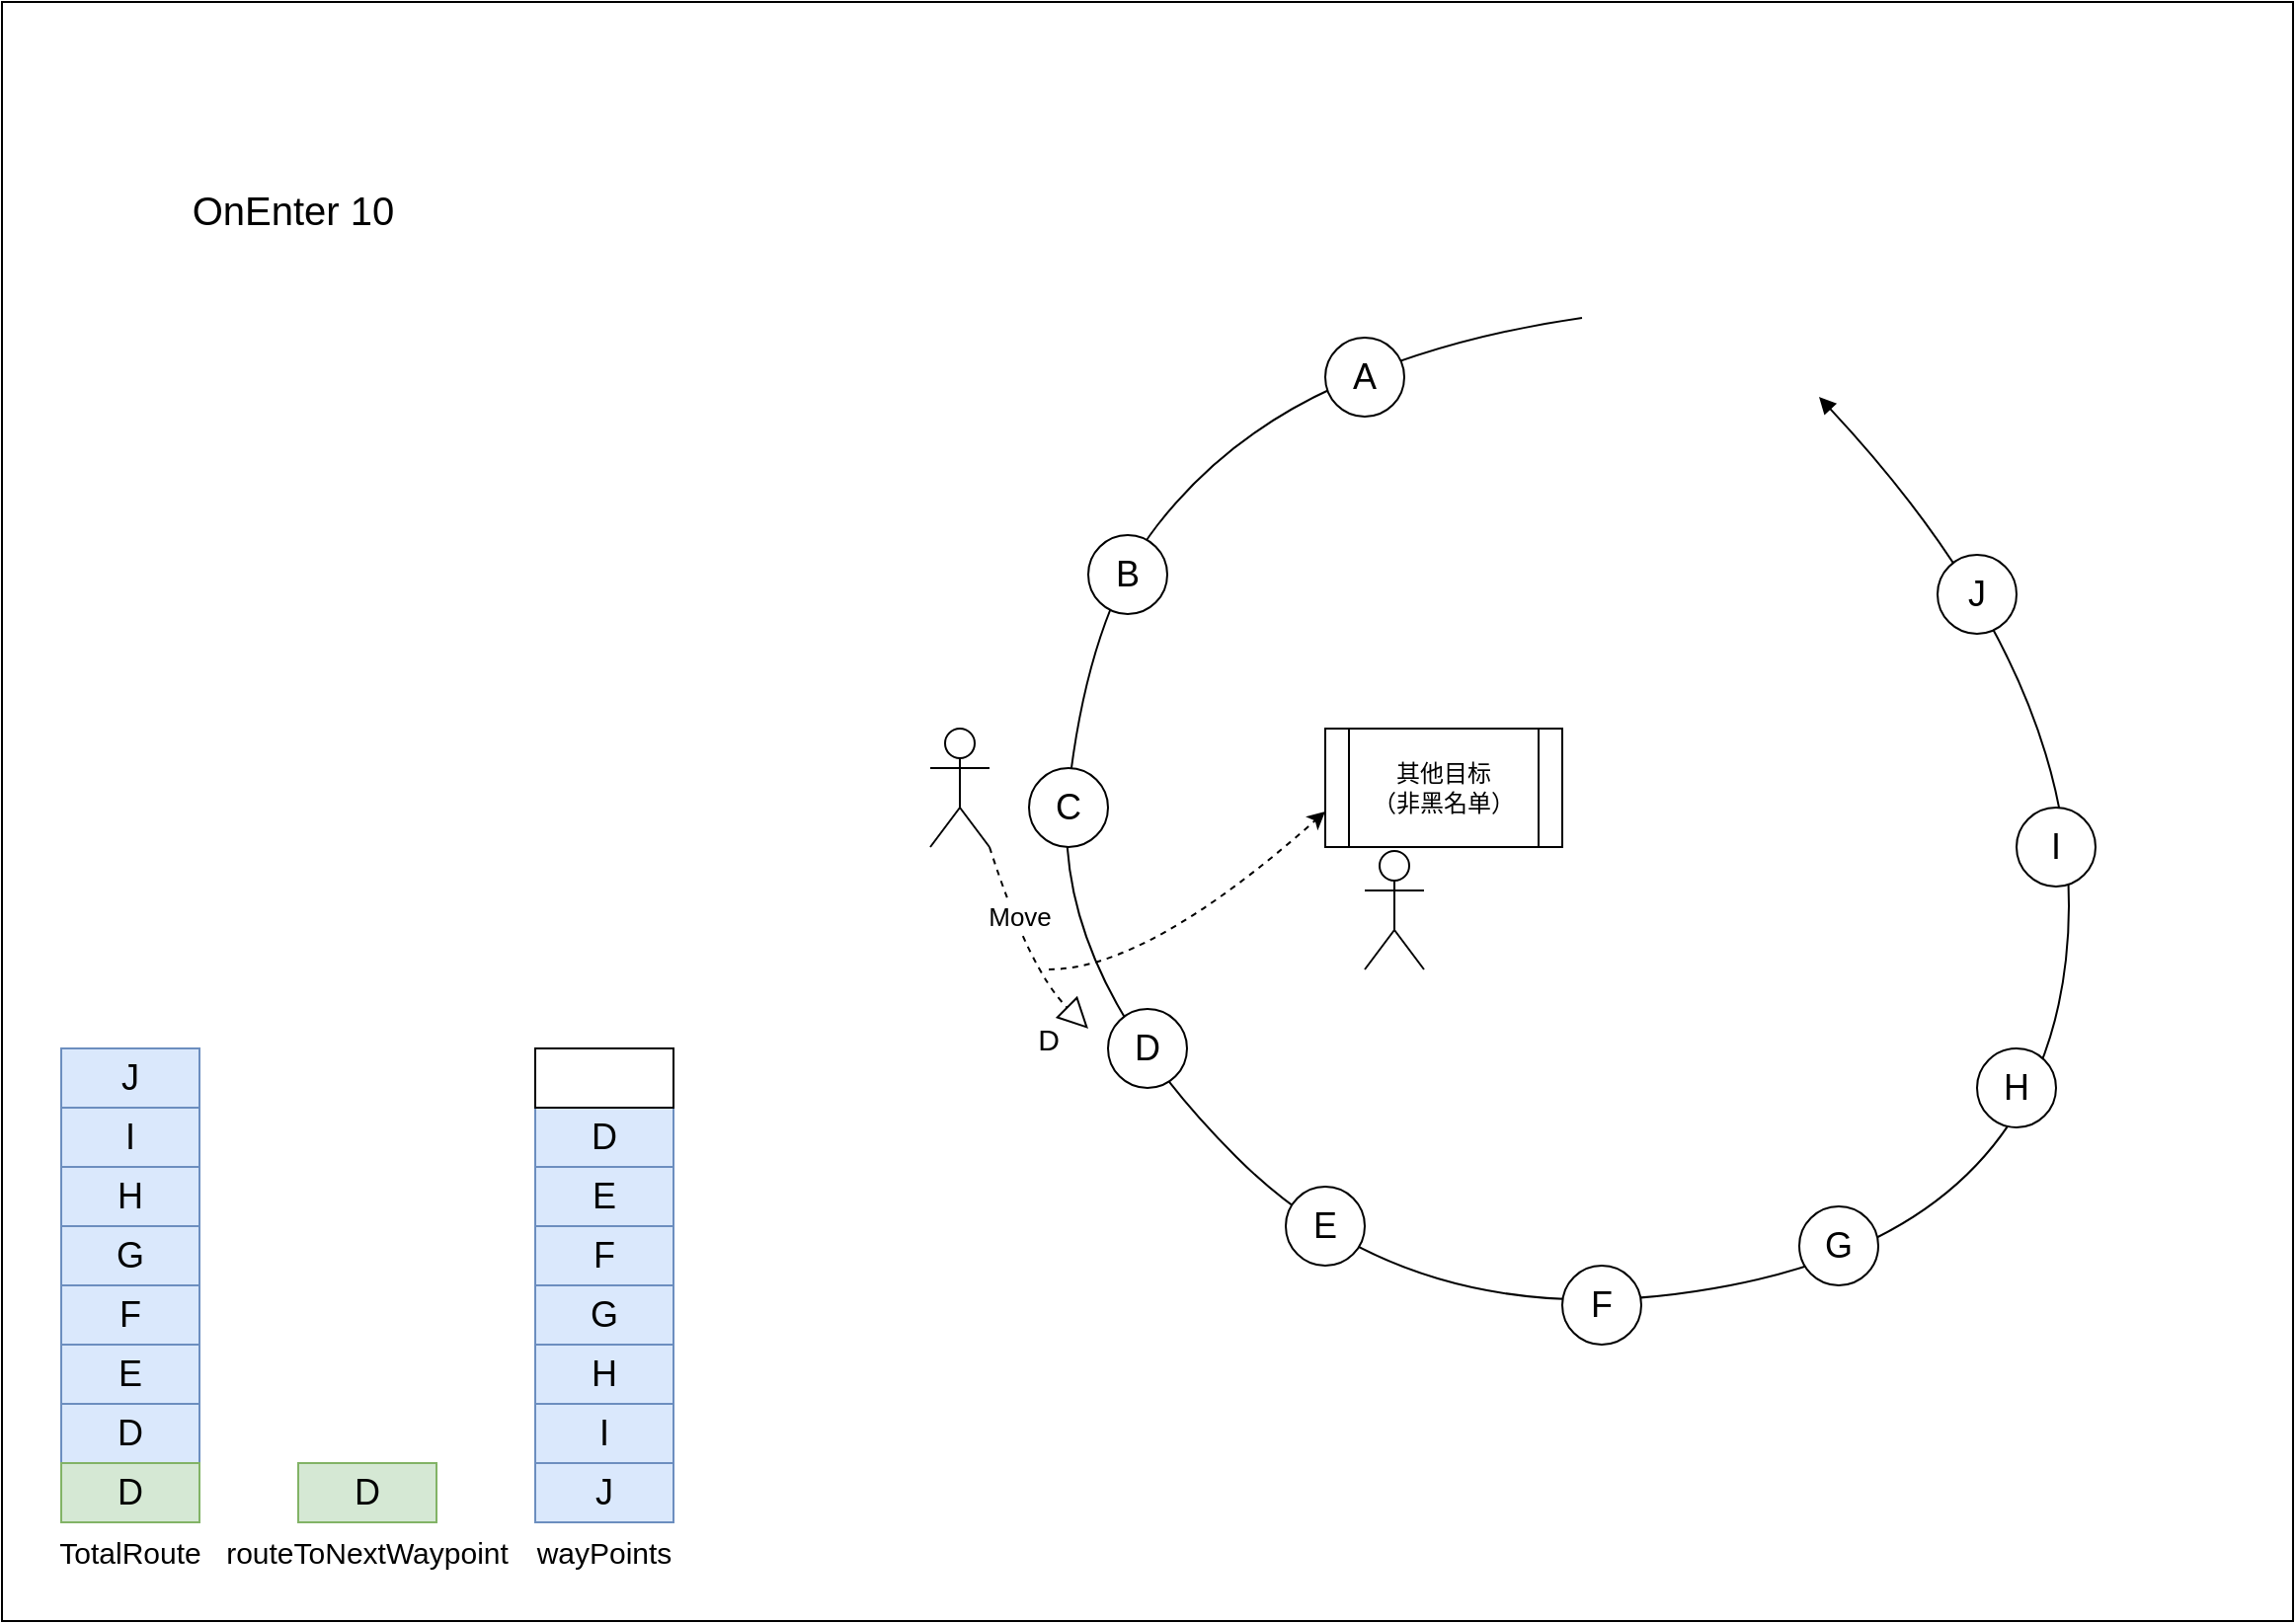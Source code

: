<mxfile version="24.8.6" pages="2">
  <diagram name="Page-1" id="tHewt-plReYWBCTNkzJ1">
    <mxGraphModel dx="1109" dy="-799" grid="1" gridSize="10" guides="1" tooltips="1" connect="1" arrows="1" fold="1" page="1" pageScale="1" pageWidth="1169" pageHeight="827" math="0" shadow="0">
      <root>
        <mxCell id="0" />
        <mxCell id="gNPses11sTdnAuJigJRM-137" value="未命名图层" style="" parent="0" />
        <mxCell id="gNPses11sTdnAuJigJRM-138" value="" style="rounded=0;whiteSpace=wrap;html=1;fillColor=none;movable=0;resizable=0;rotatable=0;deletable=0;editable=0;locked=1;connectable=0;" parent="gNPses11sTdnAuJigJRM-137" vertex="1">
          <mxGeometry y="1660" width="1160" height="820" as="geometry" />
        </mxCell>
        <mxCell id="1" value="OnEnter" style="locked=1;" parent="0" visible="0" />
        <mxCell id="zkLg25uxu7aRL7oaKra5-1" value="" style="rounded=0;whiteSpace=wrap;html=1;fillColor=none;movable=0;resizable=0;rotatable=0;deletable=0;editable=0;locked=1;connectable=0;" parent="1" vertex="1">
          <mxGeometry y="1660" width="1160" height="820" as="geometry" />
        </mxCell>
        <mxCell id="zkLg25uxu7aRL7oaKra5-4" value="" style="curved=1;endArrow=none;html=1;rounded=0;startArrow=block;startFill=1;endFill=0;movable=0;resizable=0;rotatable=0;deletable=0;editable=0;locked=1;connectable=0;" parent="1" edge="1">
          <mxGeometry width="50" height="50" relative="1" as="geometry">
            <mxPoint x="920" y="1860" as="sourcePoint" />
            <mxPoint x="800" y="1820" as="targetPoint" />
            <Array as="points">
              <mxPoint x="1060" y="2010" />
              <mxPoint x="1030" y="2280" />
              <mxPoint x="720" y="2340" />
              <mxPoint x="530" y="2150" />
              <mxPoint x="550" y="1970" />
              <mxPoint x="620" y="1880" />
              <mxPoint x="730" y="1830" />
            </Array>
          </mxGeometry>
        </mxCell>
        <mxCell id="zkLg25uxu7aRL7oaKra5-5" value="A" style="ellipse;whiteSpace=wrap;html=1;aspect=fixed;fontSize=18;" parent="1" vertex="1">
          <mxGeometry x="670" y="1830" width="40" height="40" as="geometry" />
        </mxCell>
        <mxCell id="zkLg25uxu7aRL7oaKra5-6" value="B" style="ellipse;whiteSpace=wrap;html=1;aspect=fixed;fontSize=18;" parent="1" vertex="1">
          <mxGeometry x="550" y="1930" width="40" height="40" as="geometry" />
        </mxCell>
        <mxCell id="zkLg25uxu7aRL7oaKra5-7" value="C" style="ellipse;whiteSpace=wrap;html=1;aspect=fixed;fontSize=18;" parent="1" vertex="1">
          <mxGeometry x="520" y="2048" width="40" height="40" as="geometry" />
        </mxCell>
        <mxCell id="zkLg25uxu7aRL7oaKra5-8" value="D" style="ellipse;whiteSpace=wrap;html=1;aspect=fixed;fontSize=18;" parent="1" vertex="1">
          <mxGeometry x="560" y="2170" width="40" height="40" as="geometry" />
        </mxCell>
        <mxCell id="zkLg25uxu7aRL7oaKra5-9" value="E" style="ellipse;whiteSpace=wrap;html=1;aspect=fixed;fontSize=18;" parent="1" vertex="1">
          <mxGeometry x="650" y="2260" width="40" height="40" as="geometry" />
        </mxCell>
        <mxCell id="zkLg25uxu7aRL7oaKra5-10" value="F" style="ellipse;whiteSpace=wrap;html=1;aspect=fixed;fontSize=18;" parent="1" vertex="1">
          <mxGeometry x="790" y="2300" width="40" height="40" as="geometry" />
        </mxCell>
        <mxCell id="zkLg25uxu7aRL7oaKra5-11" value="G" style="ellipse;whiteSpace=wrap;html=1;aspect=fixed;fontSize=18;" parent="1" vertex="1">
          <mxGeometry x="910" y="2270" width="40" height="40" as="geometry" />
        </mxCell>
        <mxCell id="zkLg25uxu7aRL7oaKra5-12" value="H" style="ellipse;whiteSpace=wrap;html=1;aspect=fixed;fontSize=18;" parent="1" vertex="1">
          <mxGeometry x="1000" y="2190" width="40" height="40" as="geometry" />
        </mxCell>
        <mxCell id="zkLg25uxu7aRL7oaKra5-13" value="&lt;span style=&quot;font-size: 18px;&quot;&gt;I&lt;/span&gt;" style="ellipse;whiteSpace=wrap;html=1;aspect=fixed;fontSize=18;" parent="1" vertex="1">
          <mxGeometry x="1020" y="2068" width="40" height="40" as="geometry" />
        </mxCell>
        <mxCell id="zkLg25uxu7aRL7oaKra5-14" value="J" style="ellipse;whiteSpace=wrap;html=1;aspect=fixed;fontSize=18;" parent="1" vertex="1">
          <mxGeometry x="980" y="1940" width="40" height="40" as="geometry" />
        </mxCell>
        <mxCell id="zkLg25uxu7aRL7oaKra5-15" value="" style="shape=umlActor;verticalLabelPosition=bottom;verticalAlign=middle;html=1;outlineConnect=0;horizontal=1;spacingTop=-5;fontSize=15;" parent="1" vertex="1">
          <mxGeometry x="320" y="2035" width="30" height="60" as="geometry" />
        </mxCell>
        <mxCell id="zkLg25uxu7aRL7oaKra5-25" value="" style="rounded=0;whiteSpace=wrap;html=1;fontSize=15;" parent="1" vertex="1">
          <mxGeometry x="150" y="2400" width="70" height="30" as="geometry" />
        </mxCell>
        <mxCell id="zkLg25uxu7aRL7oaKra5-26" value="C" style="rounded=0;whiteSpace=wrap;html=1;fontSize=18;fillColor=#dae8fc;strokeColor=#6c8ebf;" parent="1" vertex="1">
          <mxGeometry x="270" y="2400" width="70" height="30" as="geometry" />
        </mxCell>
        <mxCell id="zkLg25uxu7aRL7oaKra5-30" value="wayPoints" style="text;html=1;align=center;verticalAlign=middle;whiteSpace=wrap;rounded=0;fontSize=15;" parent="1" vertex="1">
          <mxGeometry x="275" y="2430" width="60" height="30" as="geometry" />
        </mxCell>
        <mxCell id="zkLg25uxu7aRL7oaKra5-31" value="routeToNextWaypoint" style="text;html=1;align=center;verticalAlign=middle;whiteSpace=wrap;rounded=0;fontSize=15;" parent="1" vertex="1">
          <mxGeometry x="155" y="2430" width="60" height="30" as="geometry" />
        </mxCell>
        <mxCell id="zkLg25uxu7aRL7oaKra5-32" value="TotalRoute" style="text;html=1;align=center;verticalAlign=middle;whiteSpace=wrap;rounded=0;fontSize=15;" parent="1" vertex="1">
          <mxGeometry x="35" y="2430" width="60" height="30" as="geometry" />
        </mxCell>
        <mxCell id="zkLg25uxu7aRL7oaKra5-33" value="OnEnter" style="text;html=1;align=center;verticalAlign=middle;whiteSpace=wrap;rounded=0;fontSize=20;" parent="1" vertex="1">
          <mxGeometry x="95" y="1750" width="105" height="30" as="geometry" />
        </mxCell>
        <mxCell id="zkLg25uxu7aRL7oaKra5-48" value="C" style="rounded=0;whiteSpace=wrap;html=1;fontSize=18;fillColor=#dae8fc;strokeColor=#6c8ebf;" parent="1" vertex="1">
          <mxGeometry x="30" y="2400" width="70" height="30" as="geometry" />
        </mxCell>
        <mxCell id="gNPses11sTdnAuJigJRM-2" value="最近的点" style="text;html=1;align=center;verticalAlign=middle;whiteSpace=wrap;rounded=0;fontSize=18;" parent="1" vertex="1">
          <mxGeometry x="570" y="2053" width="75" height="30" as="geometry" />
        </mxCell>
        <mxCell id="gNPses11sTdnAuJigJRM-3" value="Mount" style="text;html=1;align=center;verticalAlign=middle;whiteSpace=wrap;rounded=0;fontSize=15;" parent="1" vertex="1">
          <mxGeometry x="270" y="2050" width="60" height="30" as="geometry" />
        </mxCell>
        <mxCell id="gNPses11sTdnAuJigJRM-27" value="Update1" style="locked=1;" parent="0" visible="0" />
        <mxCell id="gNPses11sTdnAuJigJRM-28" value="" style="rounded=0;whiteSpace=wrap;html=1;fillColor=none;movable=0;resizable=0;rotatable=0;deletable=0;editable=0;locked=1;connectable=0;" parent="gNPses11sTdnAuJigJRM-27" vertex="1">
          <mxGeometry y="1660" width="1160" height="820" as="geometry" />
        </mxCell>
        <mxCell id="gNPses11sTdnAuJigJRM-29" value="" style="curved=1;endArrow=none;html=1;rounded=0;startArrow=block;startFill=1;endFill=0;movable=0;resizable=0;rotatable=0;deletable=0;editable=0;locked=1;connectable=0;" parent="gNPses11sTdnAuJigJRM-27" edge="1">
          <mxGeometry width="50" height="50" relative="1" as="geometry">
            <mxPoint x="920" y="1860" as="sourcePoint" />
            <mxPoint x="800" y="1820" as="targetPoint" />
            <Array as="points">
              <mxPoint x="1060" y="2010" />
              <mxPoint x="1030" y="2280" />
              <mxPoint x="720" y="2340" />
              <mxPoint x="530" y="2150" />
              <mxPoint x="550" y="1970" />
              <mxPoint x="620" y="1880" />
              <mxPoint x="730" y="1830" />
            </Array>
          </mxGeometry>
        </mxCell>
        <mxCell id="gNPses11sTdnAuJigJRM-30" value="A" style="ellipse;whiteSpace=wrap;html=1;aspect=fixed;fontSize=18;" parent="gNPses11sTdnAuJigJRM-27" vertex="1">
          <mxGeometry x="670" y="1830" width="40" height="40" as="geometry" />
        </mxCell>
        <mxCell id="gNPses11sTdnAuJigJRM-31" value="B" style="ellipse;whiteSpace=wrap;html=1;aspect=fixed;fontSize=18;" parent="gNPses11sTdnAuJigJRM-27" vertex="1">
          <mxGeometry x="550" y="1930" width="40" height="40" as="geometry" />
        </mxCell>
        <mxCell id="gNPses11sTdnAuJigJRM-32" value="C" style="ellipse;whiteSpace=wrap;html=1;aspect=fixed;fontSize=18;" parent="gNPses11sTdnAuJigJRM-27" vertex="1">
          <mxGeometry x="520" y="2048" width="40" height="40" as="geometry" />
        </mxCell>
        <mxCell id="gNPses11sTdnAuJigJRM-33" value="D" style="ellipse;whiteSpace=wrap;html=1;aspect=fixed;fontSize=18;" parent="gNPses11sTdnAuJigJRM-27" vertex="1">
          <mxGeometry x="560" y="2170" width="40" height="40" as="geometry" />
        </mxCell>
        <mxCell id="gNPses11sTdnAuJigJRM-34" value="E" style="ellipse;whiteSpace=wrap;html=1;aspect=fixed;fontSize=18;" parent="gNPses11sTdnAuJigJRM-27" vertex="1">
          <mxGeometry x="650" y="2260" width="40" height="40" as="geometry" />
        </mxCell>
        <mxCell id="gNPses11sTdnAuJigJRM-35" value="F" style="ellipse;whiteSpace=wrap;html=1;aspect=fixed;fontSize=18;" parent="gNPses11sTdnAuJigJRM-27" vertex="1">
          <mxGeometry x="790" y="2300" width="40" height="40" as="geometry" />
        </mxCell>
        <mxCell id="gNPses11sTdnAuJigJRM-36" value="G" style="ellipse;whiteSpace=wrap;html=1;aspect=fixed;fontSize=18;" parent="gNPses11sTdnAuJigJRM-27" vertex="1">
          <mxGeometry x="910" y="2270" width="40" height="40" as="geometry" />
        </mxCell>
        <mxCell id="gNPses11sTdnAuJigJRM-37" value="H" style="ellipse;whiteSpace=wrap;html=1;aspect=fixed;fontSize=18;" parent="gNPses11sTdnAuJigJRM-27" vertex="1">
          <mxGeometry x="1000" y="2190" width="40" height="40" as="geometry" />
        </mxCell>
        <mxCell id="gNPses11sTdnAuJigJRM-38" value="&lt;span style=&quot;font-size: 18px;&quot;&gt;I&lt;/span&gt;" style="ellipse;whiteSpace=wrap;html=1;aspect=fixed;fontSize=18;" parent="gNPses11sTdnAuJigJRM-27" vertex="1">
          <mxGeometry x="1020" y="2068" width="40" height="40" as="geometry" />
        </mxCell>
        <mxCell id="gNPses11sTdnAuJigJRM-39" value="J" style="ellipse;whiteSpace=wrap;html=1;aspect=fixed;fontSize=18;" parent="gNPses11sTdnAuJigJRM-27" vertex="1">
          <mxGeometry x="980" y="1940" width="40" height="40" as="geometry" />
        </mxCell>
        <mxCell id="gNPses11sTdnAuJigJRM-40" value="" style="shape=umlActor;verticalLabelPosition=bottom;verticalAlign=middle;html=1;outlineConnect=0;horizontal=1;spacingTop=-5;fontSize=15;" parent="gNPses11sTdnAuJigJRM-27" vertex="1">
          <mxGeometry x="320" y="2035" width="30" height="60" as="geometry" />
        </mxCell>
        <mxCell id="gNPses11sTdnAuJigJRM-41" value="&lt;span style=&quot;font-size: 18px;&quot;&gt;C&lt;/span&gt;" style="rounded=0;whiteSpace=wrap;html=1;fontSize=15;fillColor=#d5e8d4;strokeColor=#82b366;" parent="gNPses11sTdnAuJigJRM-27" vertex="1">
          <mxGeometry x="150" y="2400" width="70" height="30" as="geometry" />
        </mxCell>
        <mxCell id="gNPses11sTdnAuJigJRM-42" value="C" style="rounded=0;whiteSpace=wrap;html=1;fontSize=18;fillColor=#dae8fc;strokeColor=#6c8ebf;" parent="gNPses11sTdnAuJigJRM-27" vertex="1">
          <mxGeometry x="270" y="2400" width="70" height="30" as="geometry" />
        </mxCell>
        <mxCell id="gNPses11sTdnAuJigJRM-43" value="wayPoints" style="text;html=1;align=center;verticalAlign=middle;whiteSpace=wrap;rounded=0;fontSize=15;" parent="gNPses11sTdnAuJigJRM-27" vertex="1">
          <mxGeometry x="275" y="2430" width="60" height="30" as="geometry" />
        </mxCell>
        <mxCell id="gNPses11sTdnAuJigJRM-44" value="routeToNextWaypoint" style="text;html=1;align=center;verticalAlign=middle;whiteSpace=wrap;rounded=0;fontSize=15;" parent="gNPses11sTdnAuJigJRM-27" vertex="1">
          <mxGeometry x="155" y="2430" width="60" height="30" as="geometry" />
        </mxCell>
        <mxCell id="gNPses11sTdnAuJigJRM-45" value="TotalRoute" style="text;html=1;align=center;verticalAlign=middle;whiteSpace=wrap;rounded=0;fontSize=15;" parent="gNPses11sTdnAuJigJRM-27" vertex="1">
          <mxGeometry x="35" y="2430" width="60" height="30" as="geometry" />
        </mxCell>
        <mxCell id="gNPses11sTdnAuJigJRM-46" value="Update 1" style="text;html=1;align=center;verticalAlign=middle;whiteSpace=wrap;rounded=0;fontSize=20;" parent="gNPses11sTdnAuJigJRM-27" vertex="1">
          <mxGeometry x="95" y="1750" width="105" height="30" as="geometry" />
        </mxCell>
        <mxCell id="gNPses11sTdnAuJigJRM-47" value="C" style="rounded=0;whiteSpace=wrap;html=1;fontSize=18;fillColor=#dae8fc;strokeColor=#6c8ebf;" parent="gNPses11sTdnAuJigJRM-27" vertex="1">
          <mxGeometry x="30" y="2370" width="70" height="30" as="geometry" />
        </mxCell>
        <mxCell id="gNPses11sTdnAuJigJRM-48" value="最近的点" style="text;html=1;align=center;verticalAlign=middle;whiteSpace=wrap;rounded=0;fontSize=18;" parent="gNPses11sTdnAuJigJRM-27" vertex="1">
          <mxGeometry x="570" y="2053" width="75" height="30" as="geometry" />
        </mxCell>
        <mxCell id="gNPses11sTdnAuJigJRM-53" value="&lt;span style=&quot;font-size: 18px;&quot;&gt;C&lt;/span&gt;" style="rounded=0;whiteSpace=wrap;html=1;fontSize=15;fillColor=#d5e8d4;strokeColor=#82b366;" parent="gNPses11sTdnAuJigJRM-27" vertex="1">
          <mxGeometry x="30" y="2400" width="70" height="30" as="geometry" />
        </mxCell>
        <mxCell id="gNPses11sTdnAuJigJRM-54" value="" style="endArrow=block;html=1;rounded=0;exitX=1;exitY=0.333;exitDx=0;exitDy=0;exitPerimeter=0;endSize=16;endFill=0;fontSize=8;" parent="gNPses11sTdnAuJigJRM-27" source="gNPses11sTdnAuJigJRM-40" edge="1">
          <mxGeometry width="50" height="50" relative="1" as="geometry">
            <mxPoint x="370" y="2070" as="sourcePoint" />
            <mxPoint x="370" y="2055" as="targetPoint" />
          </mxGeometry>
        </mxCell>
        <mxCell id="gNPses11sTdnAuJigJRM-57" value="C" style="edgeLabel;html=1;align=center;verticalAlign=middle;resizable=0;points=[];fontSize=12;" parent="gNPses11sTdnAuJigJRM-54" vertex="1" connectable="0">
          <mxGeometry x="-0.233" y="1" relative="1" as="geometry">
            <mxPoint x="2" y="-14" as="offset" />
          </mxGeometry>
        </mxCell>
        <mxCell id="gNPses11sTdnAuJigJRM-58" value="Update2.x" style="locked=1;" parent="0" visible="0" />
        <mxCell id="gNPses11sTdnAuJigJRM-59" value="" style="rounded=0;whiteSpace=wrap;html=1;fillColor=none;movable=0;resizable=0;rotatable=0;deletable=0;editable=0;locked=1;connectable=0;" parent="gNPses11sTdnAuJigJRM-58" vertex="1">
          <mxGeometry y="1660" width="1160" height="820" as="geometry" />
        </mxCell>
        <mxCell id="gNPses11sTdnAuJigJRM-60" value="" style="curved=1;endArrow=none;html=1;rounded=0;startArrow=block;startFill=1;endFill=0;movable=0;resizable=0;rotatable=0;deletable=0;editable=0;locked=1;connectable=0;" parent="gNPses11sTdnAuJigJRM-58" edge="1">
          <mxGeometry width="50" height="50" relative="1" as="geometry">
            <mxPoint x="920" y="1860" as="sourcePoint" />
            <mxPoint x="800" y="1820" as="targetPoint" />
            <Array as="points">
              <mxPoint x="1060" y="2010" />
              <mxPoint x="1030" y="2280" />
              <mxPoint x="720" y="2340" />
              <mxPoint x="530" y="2150" />
              <mxPoint x="550" y="1970" />
              <mxPoint x="620" y="1880" />
              <mxPoint x="730" y="1830" />
            </Array>
          </mxGeometry>
        </mxCell>
        <mxCell id="gNPses11sTdnAuJigJRM-61" value="A" style="ellipse;whiteSpace=wrap;html=1;aspect=fixed;fontSize=18;" parent="gNPses11sTdnAuJigJRM-58" vertex="1">
          <mxGeometry x="670" y="1830" width="40" height="40" as="geometry" />
        </mxCell>
        <mxCell id="gNPses11sTdnAuJigJRM-62" value="B" style="ellipse;whiteSpace=wrap;html=1;aspect=fixed;fontSize=18;" parent="gNPses11sTdnAuJigJRM-58" vertex="1">
          <mxGeometry x="550" y="1930" width="40" height="40" as="geometry" />
        </mxCell>
        <mxCell id="gNPses11sTdnAuJigJRM-63" value="C" style="ellipse;whiteSpace=wrap;html=1;aspect=fixed;fontSize=18;" parent="gNPses11sTdnAuJigJRM-58" vertex="1">
          <mxGeometry x="520" y="2048" width="40" height="40" as="geometry" />
        </mxCell>
        <mxCell id="gNPses11sTdnAuJigJRM-64" value="D" style="ellipse;whiteSpace=wrap;html=1;aspect=fixed;fontSize=18;" parent="gNPses11sTdnAuJigJRM-58" vertex="1">
          <mxGeometry x="560" y="2170" width="40" height="40" as="geometry" />
        </mxCell>
        <mxCell id="gNPses11sTdnAuJigJRM-65" value="E" style="ellipse;whiteSpace=wrap;html=1;aspect=fixed;fontSize=18;" parent="gNPses11sTdnAuJigJRM-58" vertex="1">
          <mxGeometry x="650" y="2260" width="40" height="40" as="geometry" />
        </mxCell>
        <mxCell id="gNPses11sTdnAuJigJRM-66" value="F" style="ellipse;whiteSpace=wrap;html=1;aspect=fixed;fontSize=18;" parent="gNPses11sTdnAuJigJRM-58" vertex="1">
          <mxGeometry x="790" y="2300" width="40" height="40" as="geometry" />
        </mxCell>
        <mxCell id="gNPses11sTdnAuJigJRM-67" value="G" style="ellipse;whiteSpace=wrap;html=1;aspect=fixed;fontSize=18;" parent="gNPses11sTdnAuJigJRM-58" vertex="1">
          <mxGeometry x="910" y="2270" width="40" height="40" as="geometry" />
        </mxCell>
        <mxCell id="gNPses11sTdnAuJigJRM-68" value="H" style="ellipse;whiteSpace=wrap;html=1;aspect=fixed;fontSize=18;" parent="gNPses11sTdnAuJigJRM-58" vertex="1">
          <mxGeometry x="1000" y="2190" width="40" height="40" as="geometry" />
        </mxCell>
        <mxCell id="gNPses11sTdnAuJigJRM-69" value="&lt;span style=&quot;font-size: 18px;&quot;&gt;I&lt;/span&gt;" style="ellipse;whiteSpace=wrap;html=1;aspect=fixed;fontSize=18;" parent="gNPses11sTdnAuJigJRM-58" vertex="1">
          <mxGeometry x="1020" y="2068" width="40" height="40" as="geometry" />
        </mxCell>
        <mxCell id="gNPses11sTdnAuJigJRM-70" value="J" style="ellipse;whiteSpace=wrap;html=1;aspect=fixed;fontSize=18;" parent="gNPses11sTdnAuJigJRM-58" vertex="1">
          <mxGeometry x="980" y="1940" width="40" height="40" as="geometry" />
        </mxCell>
        <mxCell id="gNPses11sTdnAuJigJRM-71" value="" style="shape=umlActor;verticalLabelPosition=bottom;verticalAlign=middle;html=1;outlineConnect=0;horizontal=1;spacingTop=-5;fontSize=15;" parent="gNPses11sTdnAuJigJRM-58" vertex="1">
          <mxGeometry x="320" y="2035" width="30" height="60" as="geometry" />
        </mxCell>
        <mxCell id="gNPses11sTdnAuJigJRM-72" value="&lt;span style=&quot;font-size: 18px;&quot;&gt;C&lt;/span&gt;" style="rounded=0;whiteSpace=wrap;html=1;fontSize=15;fillColor=#d5e8d4;strokeColor=#82b366;" parent="gNPses11sTdnAuJigJRM-58" vertex="1">
          <mxGeometry x="150" y="2400" width="70" height="30" as="geometry" />
        </mxCell>
        <mxCell id="gNPses11sTdnAuJigJRM-73" value="C" style="rounded=0;whiteSpace=wrap;html=1;fontSize=18;fillColor=#dae8fc;strokeColor=#6c8ebf;" parent="gNPses11sTdnAuJigJRM-58" vertex="1">
          <mxGeometry x="270" y="2400" width="70" height="30" as="geometry" />
        </mxCell>
        <mxCell id="gNPses11sTdnAuJigJRM-74" value="wayPoints" style="text;html=1;align=center;verticalAlign=middle;whiteSpace=wrap;rounded=0;fontSize=15;" parent="gNPses11sTdnAuJigJRM-58" vertex="1">
          <mxGeometry x="275" y="2430" width="60" height="30" as="geometry" />
        </mxCell>
        <mxCell id="gNPses11sTdnAuJigJRM-75" value="routeToNextWaypoint" style="text;html=1;align=center;verticalAlign=middle;whiteSpace=wrap;rounded=0;fontSize=15;" parent="gNPses11sTdnAuJigJRM-58" vertex="1">
          <mxGeometry x="155" y="2430" width="60" height="30" as="geometry" />
        </mxCell>
        <mxCell id="gNPses11sTdnAuJigJRM-76" value="TotalRoute" style="text;html=1;align=center;verticalAlign=middle;whiteSpace=wrap;rounded=0;fontSize=15;" parent="gNPses11sTdnAuJigJRM-58" vertex="1">
          <mxGeometry x="35" y="2430" width="60" height="30" as="geometry" />
        </mxCell>
        <mxCell id="gNPses11sTdnAuJigJRM-77" value="Update 2.x" style="text;html=1;align=center;verticalAlign=middle;whiteSpace=wrap;rounded=0;fontSize=20;" parent="gNPses11sTdnAuJigJRM-58" vertex="1">
          <mxGeometry x="95" y="1750" width="105" height="30" as="geometry" />
        </mxCell>
        <mxCell id="gNPses11sTdnAuJigJRM-78" value="C" style="rounded=0;whiteSpace=wrap;html=1;fontSize=18;fillColor=#dae8fc;strokeColor=#6c8ebf;" parent="gNPses11sTdnAuJigJRM-58" vertex="1">
          <mxGeometry x="30" y="2370" width="70" height="30" as="geometry" />
        </mxCell>
        <mxCell id="gNPses11sTdnAuJigJRM-80" value="&lt;span style=&quot;font-size: 18px;&quot;&gt;C&lt;/span&gt;" style="rounded=0;whiteSpace=wrap;html=1;fontSize=15;fillColor=#d5e8d4;strokeColor=#82b366;" parent="gNPses11sTdnAuJigJRM-58" vertex="1">
          <mxGeometry x="30" y="2400" width="70" height="30" as="geometry" />
        </mxCell>
        <mxCell id="gNPses11sTdnAuJigJRM-83" value="" style="curved=1;endArrow=block;html=1;rounded=0;dashed=1;endSize=12;endFill=0;" parent="gNPses11sTdnAuJigJRM-58" edge="1">
          <mxGeometry width="50" height="50" relative="1" as="geometry">
            <mxPoint x="360" y="2060" as="sourcePoint" />
            <mxPoint x="510" y="2060" as="targetPoint" />
            <Array as="points">
              <mxPoint x="430" y="2050" />
            </Array>
          </mxGeometry>
        </mxCell>
        <mxCell id="gNPses11sTdnAuJigJRM-84" value="Move" style="edgeLabel;html=1;align=center;verticalAlign=middle;resizable=0;points=[];fontSize=15;" parent="gNPses11sTdnAuJigJRM-83" vertex="1" connectable="0">
          <mxGeometry x="0.071" y="-3" relative="1" as="geometry">
            <mxPoint as="offset" />
          </mxGeometry>
        </mxCell>
        <mxCell id="gNPses11sTdnAuJigJRM-85" value="C" style="text;html=1;align=center;verticalAlign=middle;whiteSpace=wrap;rounded=0;fontSize=15;" parent="gNPses11sTdnAuJigJRM-58" vertex="1">
          <mxGeometry x="480" y="2035" width="40" height="20" as="geometry" />
        </mxCell>
        <mxCell id="gNPses11sTdnAuJigJRM-86" value="Update 3" style="locked=1;" parent="0" visible="0" />
        <mxCell id="gNPses11sTdnAuJigJRM-87" value="" style="rounded=0;whiteSpace=wrap;html=1;fillColor=none;movable=0;resizable=0;rotatable=0;deletable=0;editable=0;locked=1;connectable=0;" parent="gNPses11sTdnAuJigJRM-86" vertex="1">
          <mxGeometry y="1660" width="1160" height="820" as="geometry" />
        </mxCell>
        <mxCell id="gNPses11sTdnAuJigJRM-88" value="" style="curved=1;endArrow=none;html=1;rounded=0;startArrow=block;startFill=1;endFill=0;movable=0;resizable=0;rotatable=0;deletable=0;editable=0;locked=1;connectable=0;" parent="gNPses11sTdnAuJigJRM-86" edge="1">
          <mxGeometry width="50" height="50" relative="1" as="geometry">
            <mxPoint x="920" y="1860" as="sourcePoint" />
            <mxPoint x="800" y="1820" as="targetPoint" />
            <Array as="points">
              <mxPoint x="1060" y="2010" />
              <mxPoint x="1030" y="2280" />
              <mxPoint x="720" y="2340" />
              <mxPoint x="530" y="2150" />
              <mxPoint x="550" y="1970" />
              <mxPoint x="620" y="1880" />
              <mxPoint x="730" y="1830" />
            </Array>
          </mxGeometry>
        </mxCell>
        <mxCell id="gNPses11sTdnAuJigJRM-89" value="A" style="ellipse;whiteSpace=wrap;html=1;aspect=fixed;fontSize=18;" parent="gNPses11sTdnAuJigJRM-86" vertex="1">
          <mxGeometry x="670" y="1830" width="40" height="40" as="geometry" />
        </mxCell>
        <mxCell id="gNPses11sTdnAuJigJRM-90" value="B" style="ellipse;whiteSpace=wrap;html=1;aspect=fixed;fontSize=18;" parent="gNPses11sTdnAuJigJRM-86" vertex="1">
          <mxGeometry x="550" y="1930" width="40" height="40" as="geometry" />
        </mxCell>
        <mxCell id="gNPses11sTdnAuJigJRM-91" value="C" style="ellipse;whiteSpace=wrap;html=1;aspect=fixed;fontSize=18;" parent="gNPses11sTdnAuJigJRM-86" vertex="1">
          <mxGeometry x="520" y="2048" width="40" height="40" as="geometry" />
        </mxCell>
        <mxCell id="gNPses11sTdnAuJigJRM-92" value="D" style="ellipse;whiteSpace=wrap;html=1;aspect=fixed;fontSize=18;" parent="gNPses11sTdnAuJigJRM-86" vertex="1">
          <mxGeometry x="560" y="2170" width="40" height="40" as="geometry" />
        </mxCell>
        <mxCell id="gNPses11sTdnAuJigJRM-93" value="E" style="ellipse;whiteSpace=wrap;html=1;aspect=fixed;fontSize=18;" parent="gNPses11sTdnAuJigJRM-86" vertex="1">
          <mxGeometry x="650" y="2260" width="40" height="40" as="geometry" />
        </mxCell>
        <mxCell id="gNPses11sTdnAuJigJRM-94" value="F" style="ellipse;whiteSpace=wrap;html=1;aspect=fixed;fontSize=18;" parent="gNPses11sTdnAuJigJRM-86" vertex="1">
          <mxGeometry x="790" y="2300" width="40" height="40" as="geometry" />
        </mxCell>
        <mxCell id="gNPses11sTdnAuJigJRM-95" value="G" style="ellipse;whiteSpace=wrap;html=1;aspect=fixed;fontSize=18;" parent="gNPses11sTdnAuJigJRM-86" vertex="1">
          <mxGeometry x="910" y="2270" width="40" height="40" as="geometry" />
        </mxCell>
        <mxCell id="gNPses11sTdnAuJigJRM-96" value="H" style="ellipse;whiteSpace=wrap;html=1;aspect=fixed;fontSize=18;" parent="gNPses11sTdnAuJigJRM-86" vertex="1">
          <mxGeometry x="1000" y="2190" width="40" height="40" as="geometry" />
        </mxCell>
        <mxCell id="gNPses11sTdnAuJigJRM-97" value="&lt;span style=&quot;font-size: 18px;&quot;&gt;I&lt;/span&gt;" style="ellipse;whiteSpace=wrap;html=1;aspect=fixed;fontSize=18;" parent="gNPses11sTdnAuJigJRM-86" vertex="1">
          <mxGeometry x="1020" y="2068" width="40" height="40" as="geometry" />
        </mxCell>
        <mxCell id="gNPses11sTdnAuJigJRM-98" value="J" style="ellipse;whiteSpace=wrap;html=1;aspect=fixed;fontSize=18;" parent="gNPses11sTdnAuJigJRM-86" vertex="1">
          <mxGeometry x="980" y="1940" width="40" height="40" as="geometry" />
        </mxCell>
        <mxCell id="gNPses11sTdnAuJigJRM-99" value="" style="shape=umlActor;verticalLabelPosition=bottom;verticalAlign=middle;html=1;outlineConnect=0;horizontal=1;spacingTop=-5;fontSize=15;" parent="gNPses11sTdnAuJigJRM-86" vertex="1">
          <mxGeometry x="480" y="2035" width="30" height="60" as="geometry" />
        </mxCell>
        <mxCell id="gNPses11sTdnAuJigJRM-100" value="" style="rounded=0;whiteSpace=wrap;html=1;fontSize=15;" parent="gNPses11sTdnAuJigJRM-86" vertex="1">
          <mxGeometry x="150" y="2400" width="70" height="30" as="geometry" />
        </mxCell>
        <mxCell id="gNPses11sTdnAuJigJRM-101" value="C" style="rounded=0;whiteSpace=wrap;html=1;fontSize=18;fillColor=#dae8fc;strokeColor=#6c8ebf;" parent="gNPses11sTdnAuJigJRM-86" vertex="1">
          <mxGeometry x="270" y="2400" width="70" height="30" as="geometry" />
        </mxCell>
        <mxCell id="gNPses11sTdnAuJigJRM-102" value="wayPoints" style="text;html=1;align=center;verticalAlign=middle;whiteSpace=wrap;rounded=0;fontSize=15;" parent="gNPses11sTdnAuJigJRM-86" vertex="1">
          <mxGeometry x="275" y="2430" width="60" height="30" as="geometry" />
        </mxCell>
        <mxCell id="gNPses11sTdnAuJigJRM-103" value="routeToNextWaypoint" style="text;html=1;align=center;verticalAlign=middle;whiteSpace=wrap;rounded=0;fontSize=15;" parent="gNPses11sTdnAuJigJRM-86" vertex="1">
          <mxGeometry x="155" y="2430" width="60" height="30" as="geometry" />
        </mxCell>
        <mxCell id="gNPses11sTdnAuJigJRM-104" value="TotalRoute" style="text;html=1;align=center;verticalAlign=middle;whiteSpace=wrap;rounded=0;fontSize=15;" parent="gNPses11sTdnAuJigJRM-86" vertex="1">
          <mxGeometry x="35" y="2430" width="60" height="30" as="geometry" />
        </mxCell>
        <mxCell id="gNPses11sTdnAuJigJRM-105" value="Update 3" style="text;html=1;align=center;verticalAlign=middle;whiteSpace=wrap;rounded=0;fontSize=20;" parent="gNPses11sTdnAuJigJRM-86" vertex="1">
          <mxGeometry x="95" y="1750" width="105" height="30" as="geometry" />
        </mxCell>
        <mxCell id="gNPses11sTdnAuJigJRM-106" value="C" style="rounded=0;whiteSpace=wrap;html=1;fontSize=18;fillColor=#dae8fc;strokeColor=#6c8ebf;" parent="gNPses11sTdnAuJigJRM-86" vertex="1">
          <mxGeometry x="30" y="2370" width="70" height="30" as="geometry" />
        </mxCell>
        <mxCell id="gNPses11sTdnAuJigJRM-107" value="" style="rounded=0;whiteSpace=wrap;html=1;fontSize=15;" parent="gNPses11sTdnAuJigJRM-86" vertex="1">
          <mxGeometry x="30" y="2400" width="70" height="30" as="geometry" />
        </mxCell>
        <mxCell id="gNPses11sTdnAuJigJRM-111" value="Mount" style="text;html=1;align=center;verticalAlign=middle;whiteSpace=wrap;rounded=0;fontSize=15;" parent="gNPses11sTdnAuJigJRM-86" vertex="1">
          <mxGeometry x="420" y="2048" width="60" height="30" as="geometry" />
        </mxCell>
        <mxCell id="gNPses11sTdnAuJigJRM-112" value="靠近或抵达" style="text;html=1;align=center;verticalAlign=middle;whiteSpace=wrap;rounded=0;fontSize=15;" parent="gNPses11sTdnAuJigJRM-86" vertex="1">
          <mxGeometry x="465" y="2110" width="60" height="30" as="geometry" />
        </mxCell>
        <mxCell id="gNPses11sTdnAuJigJRM-113" value="Update3.1" style="locked=1;" parent="0" visible="0" />
        <mxCell id="gNPses11sTdnAuJigJRM-114" value="" style="rounded=0;whiteSpace=wrap;html=1;fillColor=none;movable=0;resizable=0;rotatable=0;deletable=0;editable=0;locked=1;connectable=0;" parent="gNPses11sTdnAuJigJRM-113" vertex="1">
          <mxGeometry y="1660" width="1160" height="820" as="geometry" />
        </mxCell>
        <mxCell id="gNPses11sTdnAuJigJRM-115" value="" style="curved=1;endArrow=none;html=1;rounded=0;startArrow=block;startFill=1;endFill=0;movable=0;resizable=0;rotatable=0;deletable=0;editable=0;locked=1;connectable=0;" parent="gNPses11sTdnAuJigJRM-113" edge="1">
          <mxGeometry width="50" height="50" relative="1" as="geometry">
            <mxPoint x="920" y="1860" as="sourcePoint" />
            <mxPoint x="800" y="1820" as="targetPoint" />
            <Array as="points">
              <mxPoint x="1060" y="2010" />
              <mxPoint x="1030" y="2280" />
              <mxPoint x="720" y="2340" />
              <mxPoint x="530" y="2150" />
              <mxPoint x="550" y="1970" />
              <mxPoint x="620" y="1880" />
              <mxPoint x="730" y="1830" />
            </Array>
          </mxGeometry>
        </mxCell>
        <mxCell id="gNPses11sTdnAuJigJRM-116" value="A" style="ellipse;whiteSpace=wrap;html=1;aspect=fixed;fontSize=18;" parent="gNPses11sTdnAuJigJRM-113" vertex="1">
          <mxGeometry x="670" y="1830" width="40" height="40" as="geometry" />
        </mxCell>
        <mxCell id="gNPses11sTdnAuJigJRM-117" value="B" style="ellipse;whiteSpace=wrap;html=1;aspect=fixed;fontSize=18;" parent="gNPses11sTdnAuJigJRM-113" vertex="1">
          <mxGeometry x="550" y="1930" width="40" height="40" as="geometry" />
        </mxCell>
        <mxCell id="gNPses11sTdnAuJigJRM-118" value="C" style="ellipse;whiteSpace=wrap;html=1;aspect=fixed;fontSize=18;" parent="gNPses11sTdnAuJigJRM-113" vertex="1">
          <mxGeometry x="520" y="2048" width="40" height="40" as="geometry" />
        </mxCell>
        <mxCell id="gNPses11sTdnAuJigJRM-119" value="D" style="ellipse;whiteSpace=wrap;html=1;aspect=fixed;fontSize=18;" parent="gNPses11sTdnAuJigJRM-113" vertex="1">
          <mxGeometry x="560" y="2170" width="40" height="40" as="geometry" />
        </mxCell>
        <mxCell id="gNPses11sTdnAuJigJRM-120" value="E" style="ellipse;whiteSpace=wrap;html=1;aspect=fixed;fontSize=18;" parent="gNPses11sTdnAuJigJRM-113" vertex="1">
          <mxGeometry x="650" y="2260" width="40" height="40" as="geometry" />
        </mxCell>
        <mxCell id="gNPses11sTdnAuJigJRM-121" value="F" style="ellipse;whiteSpace=wrap;html=1;aspect=fixed;fontSize=18;" parent="gNPses11sTdnAuJigJRM-113" vertex="1">
          <mxGeometry x="790" y="2300" width="40" height="40" as="geometry" />
        </mxCell>
        <mxCell id="gNPses11sTdnAuJigJRM-122" value="G" style="ellipse;whiteSpace=wrap;html=1;aspect=fixed;fontSize=18;" parent="gNPses11sTdnAuJigJRM-113" vertex="1">
          <mxGeometry x="910" y="2270" width="40" height="40" as="geometry" />
        </mxCell>
        <mxCell id="gNPses11sTdnAuJigJRM-123" value="H" style="ellipse;whiteSpace=wrap;html=1;aspect=fixed;fontSize=18;" parent="gNPses11sTdnAuJigJRM-113" vertex="1">
          <mxGeometry x="1000" y="2190" width="40" height="40" as="geometry" />
        </mxCell>
        <mxCell id="gNPses11sTdnAuJigJRM-124" value="&lt;span style=&quot;font-size: 18px;&quot;&gt;I&lt;/span&gt;" style="ellipse;whiteSpace=wrap;html=1;aspect=fixed;fontSize=18;" parent="gNPses11sTdnAuJigJRM-113" vertex="1">
          <mxGeometry x="1020" y="2068" width="40" height="40" as="geometry" />
        </mxCell>
        <mxCell id="gNPses11sTdnAuJigJRM-125" value="J" style="ellipse;whiteSpace=wrap;html=1;aspect=fixed;fontSize=18;" parent="gNPses11sTdnAuJigJRM-113" vertex="1">
          <mxGeometry x="980" y="1940" width="40" height="40" as="geometry" />
        </mxCell>
        <mxCell id="gNPses11sTdnAuJigJRM-126" value="" style="shape=umlActor;verticalLabelPosition=bottom;verticalAlign=middle;html=1;outlineConnect=0;horizontal=1;spacingTop=-5;fontSize=15;" parent="gNPses11sTdnAuJigJRM-113" vertex="1">
          <mxGeometry x="480" y="2035" width="30" height="60" as="geometry" />
        </mxCell>
        <mxCell id="gNPses11sTdnAuJigJRM-127" value="" style="rounded=0;whiteSpace=wrap;html=1;fontSize=15;" parent="gNPses11sTdnAuJigJRM-113" vertex="1">
          <mxGeometry x="150" y="2400" width="70" height="30" as="geometry" />
        </mxCell>
        <mxCell id="gNPses11sTdnAuJigJRM-128" value="" style="rounded=0;whiteSpace=wrap;html=1;fontSize=18;" parent="gNPses11sTdnAuJigJRM-113" vertex="1">
          <mxGeometry x="270" y="2400" width="70" height="30" as="geometry" />
        </mxCell>
        <mxCell id="gNPses11sTdnAuJigJRM-129" value="wayPoints" style="text;html=1;align=center;verticalAlign=middle;whiteSpace=wrap;rounded=0;fontSize=15;" parent="gNPses11sTdnAuJigJRM-113" vertex="1">
          <mxGeometry x="275" y="2430" width="60" height="30" as="geometry" />
        </mxCell>
        <mxCell id="gNPses11sTdnAuJigJRM-130" value="routeToNextWaypoint" style="text;html=1;align=center;verticalAlign=middle;whiteSpace=wrap;rounded=0;fontSize=15;" parent="gNPses11sTdnAuJigJRM-113" vertex="1">
          <mxGeometry x="155" y="2430" width="60" height="30" as="geometry" />
        </mxCell>
        <mxCell id="gNPses11sTdnAuJigJRM-131" value="TotalRoute" style="text;html=1;align=center;verticalAlign=middle;whiteSpace=wrap;rounded=0;fontSize=15;" parent="gNPses11sTdnAuJigJRM-113" vertex="1">
          <mxGeometry x="35" y="2430" width="60" height="30" as="geometry" />
        </mxCell>
        <mxCell id="gNPses11sTdnAuJigJRM-132" value="Update 3.1" style="text;html=1;align=center;verticalAlign=middle;whiteSpace=wrap;rounded=0;fontSize=20;" parent="gNPses11sTdnAuJigJRM-113" vertex="1">
          <mxGeometry x="95" y="1750" width="105" height="30" as="geometry" />
        </mxCell>
        <mxCell id="gNPses11sTdnAuJigJRM-133" value="" style="rounded=0;whiteSpace=wrap;html=1;fontSize=18;" parent="gNPses11sTdnAuJigJRM-113" vertex="1">
          <mxGeometry x="30" y="2370" width="70" height="30" as="geometry" />
        </mxCell>
        <mxCell id="gNPses11sTdnAuJigJRM-134" value="" style="rounded=0;whiteSpace=wrap;html=1;fontSize=15;" parent="gNPses11sTdnAuJigJRM-113" vertex="1">
          <mxGeometry x="30" y="2400" width="70" height="30" as="geometry" />
        </mxCell>
        <mxCell id="gNPses11sTdnAuJigJRM-135" value="Mount" style="text;html=1;align=center;verticalAlign=middle;whiteSpace=wrap;rounded=0;fontSize=15;" parent="gNPses11sTdnAuJigJRM-113" vertex="1">
          <mxGeometry x="420" y="2048" width="60" height="30" as="geometry" />
        </mxCell>
        <mxCell id="gNPses11sTdnAuJigJRM-162" value="Update 4" style="locked=1;" parent="0" visible="0" />
        <mxCell id="gNPses11sTdnAuJigJRM-163" value="" style="rounded=0;whiteSpace=wrap;html=1;fillColor=none;movable=0;resizable=0;rotatable=0;deletable=0;editable=0;locked=1;connectable=0;" parent="gNPses11sTdnAuJigJRM-162" vertex="1">
          <mxGeometry y="1660" width="1160" height="820" as="geometry" />
        </mxCell>
        <mxCell id="gNPses11sTdnAuJigJRM-164" value="" style="curved=1;endArrow=none;html=1;rounded=0;startArrow=block;startFill=1;endFill=0;movable=0;resizable=0;rotatable=0;deletable=0;editable=0;locked=1;connectable=0;" parent="gNPses11sTdnAuJigJRM-162" edge="1">
          <mxGeometry width="50" height="50" relative="1" as="geometry">
            <mxPoint x="920" y="1860" as="sourcePoint" />
            <mxPoint x="800" y="1820" as="targetPoint" />
            <Array as="points">
              <mxPoint x="1060" y="2010" />
              <mxPoint x="1030" y="2280" />
              <mxPoint x="720" y="2340" />
              <mxPoint x="530" y="2150" />
              <mxPoint x="550" y="1970" />
              <mxPoint x="620" y="1880" />
              <mxPoint x="730" y="1830" />
            </Array>
          </mxGeometry>
        </mxCell>
        <mxCell id="gNPses11sTdnAuJigJRM-165" value="A" style="ellipse;whiteSpace=wrap;html=1;aspect=fixed;fontSize=18;" parent="gNPses11sTdnAuJigJRM-162" vertex="1">
          <mxGeometry x="670" y="1830" width="40" height="40" as="geometry" />
        </mxCell>
        <mxCell id="gNPses11sTdnAuJigJRM-166" value="B" style="ellipse;whiteSpace=wrap;html=1;aspect=fixed;fontSize=18;" parent="gNPses11sTdnAuJigJRM-162" vertex="1">
          <mxGeometry x="550" y="1930" width="40" height="40" as="geometry" />
        </mxCell>
        <mxCell id="gNPses11sTdnAuJigJRM-167" value="C" style="ellipse;whiteSpace=wrap;html=1;aspect=fixed;fontSize=18;" parent="gNPses11sTdnAuJigJRM-162" vertex="1">
          <mxGeometry x="520" y="2048" width="40" height="40" as="geometry" />
        </mxCell>
        <mxCell id="gNPses11sTdnAuJigJRM-168" value="D" style="ellipse;whiteSpace=wrap;html=1;aspect=fixed;fontSize=18;" parent="gNPses11sTdnAuJigJRM-162" vertex="1">
          <mxGeometry x="560" y="2170" width="40" height="40" as="geometry" />
        </mxCell>
        <mxCell id="gNPses11sTdnAuJigJRM-169" value="E" style="ellipse;whiteSpace=wrap;html=1;aspect=fixed;fontSize=18;" parent="gNPses11sTdnAuJigJRM-162" vertex="1">
          <mxGeometry x="650" y="2260" width="40" height="40" as="geometry" />
        </mxCell>
        <mxCell id="gNPses11sTdnAuJigJRM-170" value="F" style="ellipse;whiteSpace=wrap;html=1;aspect=fixed;fontSize=18;" parent="gNPses11sTdnAuJigJRM-162" vertex="1">
          <mxGeometry x="790" y="2300" width="40" height="40" as="geometry" />
        </mxCell>
        <mxCell id="gNPses11sTdnAuJigJRM-171" value="G" style="ellipse;whiteSpace=wrap;html=1;aspect=fixed;fontSize=18;" parent="gNPses11sTdnAuJigJRM-162" vertex="1">
          <mxGeometry x="910" y="2270" width="40" height="40" as="geometry" />
        </mxCell>
        <mxCell id="gNPses11sTdnAuJigJRM-172" value="H" style="ellipse;whiteSpace=wrap;html=1;aspect=fixed;fontSize=18;" parent="gNPses11sTdnAuJigJRM-162" vertex="1">
          <mxGeometry x="1000" y="2190" width="40" height="40" as="geometry" />
        </mxCell>
        <mxCell id="gNPses11sTdnAuJigJRM-173" value="&lt;span style=&quot;font-size: 18px;&quot;&gt;I&lt;/span&gt;" style="ellipse;whiteSpace=wrap;html=1;aspect=fixed;fontSize=18;" parent="gNPses11sTdnAuJigJRM-162" vertex="1">
          <mxGeometry x="1020" y="2068" width="40" height="40" as="geometry" />
        </mxCell>
        <mxCell id="gNPses11sTdnAuJigJRM-174" value="J" style="ellipse;whiteSpace=wrap;html=1;aspect=fixed;fontSize=18;" parent="gNPses11sTdnAuJigJRM-162" vertex="1">
          <mxGeometry x="980" y="1940" width="40" height="40" as="geometry" />
        </mxCell>
        <mxCell id="gNPses11sTdnAuJigJRM-175" value="" style="shape=umlActor;verticalLabelPosition=bottom;verticalAlign=middle;html=1;outlineConnect=0;horizontal=1;spacingTop=-5;fontSize=15;" parent="gNPses11sTdnAuJigJRM-162" vertex="1">
          <mxGeometry x="480" y="2035" width="30" height="60" as="geometry" />
        </mxCell>
        <mxCell id="gNPses11sTdnAuJigJRM-176" value="" style="rounded=0;whiteSpace=wrap;html=1;fontSize=15;" parent="gNPses11sTdnAuJigJRM-162" vertex="1">
          <mxGeometry x="150" y="2400" width="70" height="30" as="geometry" />
        </mxCell>
        <mxCell id="gNPses11sTdnAuJigJRM-177" value="J" style="rounded=0;whiteSpace=wrap;html=1;fontSize=18;fillColor=#dae8fc;strokeColor=#6c8ebf;" parent="gNPses11sTdnAuJigJRM-162" vertex="1">
          <mxGeometry x="270" y="2400" width="70" height="30" as="geometry" />
        </mxCell>
        <mxCell id="gNPses11sTdnAuJigJRM-178" value="wayPoints" style="text;html=1;align=center;verticalAlign=middle;whiteSpace=wrap;rounded=0;fontSize=15;" parent="gNPses11sTdnAuJigJRM-162" vertex="1">
          <mxGeometry x="275" y="2430" width="60" height="30" as="geometry" />
        </mxCell>
        <mxCell id="gNPses11sTdnAuJigJRM-179" value="routeToNextWaypoint" style="text;html=1;align=center;verticalAlign=middle;whiteSpace=wrap;rounded=0;fontSize=15;" parent="gNPses11sTdnAuJigJRM-162" vertex="1">
          <mxGeometry x="155" y="2430" width="60" height="30" as="geometry" />
        </mxCell>
        <mxCell id="gNPses11sTdnAuJigJRM-180" value="TotalRoute" style="text;html=1;align=center;verticalAlign=middle;whiteSpace=wrap;rounded=0;fontSize=15;" parent="gNPses11sTdnAuJigJRM-162" vertex="1">
          <mxGeometry x="35" y="2430" width="60" height="30" as="geometry" />
        </mxCell>
        <mxCell id="gNPses11sTdnAuJigJRM-181" value="Update 4" style="text;html=1;align=center;verticalAlign=middle;whiteSpace=wrap;rounded=0;fontSize=20;" parent="gNPses11sTdnAuJigJRM-162" vertex="1">
          <mxGeometry x="95" y="1750" width="105" height="30" as="geometry" />
        </mxCell>
        <mxCell id="_x9qJVZYMLV05Uk2kvvh-2" value="I" style="rounded=0;whiteSpace=wrap;html=1;fontSize=18;fillColor=#dae8fc;strokeColor=#6c8ebf;" vertex="1" parent="gNPses11sTdnAuJigJRM-162">
          <mxGeometry x="270" y="2370" width="70" height="30" as="geometry" />
        </mxCell>
        <mxCell id="_x9qJVZYMLV05Uk2kvvh-3" value="H" style="rounded=0;whiteSpace=wrap;html=1;fontSize=18;fillColor=#dae8fc;strokeColor=#6c8ebf;" vertex="1" parent="gNPses11sTdnAuJigJRM-162">
          <mxGeometry x="270" y="2340" width="70" height="30" as="geometry" />
        </mxCell>
        <mxCell id="_x9qJVZYMLV05Uk2kvvh-4" value="G" style="rounded=0;whiteSpace=wrap;html=1;fontSize=18;fillColor=#dae8fc;strokeColor=#6c8ebf;" vertex="1" parent="gNPses11sTdnAuJigJRM-162">
          <mxGeometry x="270" y="2310" width="70" height="30" as="geometry" />
        </mxCell>
        <mxCell id="_x9qJVZYMLV05Uk2kvvh-5" value="F" style="rounded=0;whiteSpace=wrap;html=1;fontSize=18;fillColor=#dae8fc;strokeColor=#6c8ebf;" vertex="1" parent="gNPses11sTdnAuJigJRM-162">
          <mxGeometry x="270" y="2280" width="70" height="30" as="geometry" />
        </mxCell>
        <mxCell id="_x9qJVZYMLV05Uk2kvvh-6" value="E" style="rounded=0;whiteSpace=wrap;html=1;fontSize=18;fillColor=#dae8fc;strokeColor=#6c8ebf;" vertex="1" parent="gNPses11sTdnAuJigJRM-162">
          <mxGeometry x="270" y="2250" width="70" height="30" as="geometry" />
        </mxCell>
        <mxCell id="_x9qJVZYMLV05Uk2kvvh-7" value="D" style="rounded=0;whiteSpace=wrap;html=1;fontSize=18;fillColor=#dae8fc;strokeColor=#6c8ebf;" vertex="1" parent="gNPses11sTdnAuJigJRM-162">
          <mxGeometry x="270" y="2220" width="70" height="30" as="geometry" />
        </mxCell>
        <mxCell id="_x9qJVZYMLV05Uk2kvvh-8" value="C" style="rounded=0;whiteSpace=wrap;html=1;fontSize=18;fillColor=#dae8fc;strokeColor=#6c8ebf;" vertex="1" parent="gNPses11sTdnAuJigJRM-162">
          <mxGeometry x="270" y="2190" width="70" height="30" as="geometry" />
        </mxCell>
        <mxCell id="_x9qJVZYMLV05Uk2kvvh-9" value="C" style="rounded=0;whiteSpace=wrap;html=1;fontSize=18;fillColor=#dae8fc;strokeColor=#6c8ebf;" vertex="1" parent="gNPses11sTdnAuJigJRM-162">
          <mxGeometry x="30" y="2400" width="70" height="30" as="geometry" />
        </mxCell>
        <mxCell id="_x9qJVZYMLV05Uk2kvvh-10" value="D" style="rounded=0;whiteSpace=wrap;html=1;fontSize=18;fillColor=#dae8fc;strokeColor=#6c8ebf;" vertex="1" parent="gNPses11sTdnAuJigJRM-162">
          <mxGeometry x="30" y="2370" width="70" height="30" as="geometry" />
        </mxCell>
        <mxCell id="_x9qJVZYMLV05Uk2kvvh-11" value="E" style="rounded=0;whiteSpace=wrap;html=1;fontSize=18;fillColor=#dae8fc;strokeColor=#6c8ebf;" vertex="1" parent="gNPses11sTdnAuJigJRM-162">
          <mxGeometry x="30" y="2340" width="70" height="30" as="geometry" />
        </mxCell>
        <mxCell id="_x9qJVZYMLV05Uk2kvvh-12" value="F" style="rounded=0;whiteSpace=wrap;html=1;fontSize=18;fillColor=#dae8fc;strokeColor=#6c8ebf;" vertex="1" parent="gNPses11sTdnAuJigJRM-162">
          <mxGeometry x="30" y="2310" width="70" height="30" as="geometry" />
        </mxCell>
        <mxCell id="_x9qJVZYMLV05Uk2kvvh-13" value="G" style="rounded=0;whiteSpace=wrap;html=1;fontSize=18;fillColor=#dae8fc;strokeColor=#6c8ebf;" vertex="1" parent="gNPses11sTdnAuJigJRM-162">
          <mxGeometry x="30" y="2280" width="70" height="30" as="geometry" />
        </mxCell>
        <mxCell id="_x9qJVZYMLV05Uk2kvvh-14" value="H" style="rounded=0;whiteSpace=wrap;html=1;fontSize=18;fillColor=#dae8fc;strokeColor=#6c8ebf;" vertex="1" parent="gNPses11sTdnAuJigJRM-162">
          <mxGeometry x="30" y="2250" width="70" height="30" as="geometry" />
        </mxCell>
        <mxCell id="_x9qJVZYMLV05Uk2kvvh-15" value="I" style="rounded=0;whiteSpace=wrap;html=1;fontSize=18;fillColor=#dae8fc;strokeColor=#6c8ebf;" vertex="1" parent="gNPses11sTdnAuJigJRM-162">
          <mxGeometry x="30" y="2220" width="70" height="30" as="geometry" />
        </mxCell>
        <mxCell id="_x9qJVZYMLV05Uk2kvvh-16" value="J" style="rounded=0;whiteSpace=wrap;html=1;fontSize=18;fillColor=#dae8fc;strokeColor=#6c8ebf;" vertex="1" parent="gNPses11sTdnAuJigJRM-162">
          <mxGeometry x="30" y="2190" width="70" height="30" as="geometry" />
        </mxCell>
        <mxCell id="_x9qJVZYMLV05Uk2kvvh-61" value="&lt;font style=&quot;font-size: 8px;&quot;&gt;说明：此处虽然已抵达C点，又把C点重新纳入路径，有点多余，需要重新走一次到达C点的刷新逻辑，如果扣除C点，因为B点的影响，找出D点又有些麻烦，按现有逻辑，找出的可能从B也可能从D开始。&lt;/font&gt;" style="text;html=1;align=left;verticalAlign=middle;whiteSpace=wrap;rounded=0;" vertex="1" parent="gNPses11sTdnAuJigJRM-162">
          <mxGeometry x="360" y="2340" width="130" height="30" as="geometry" />
        </mxCell>
        <mxCell id="_x9qJVZYMLV05Uk2kvvh-19" value="Update 5" style="locked=1;" visible="0" parent="0" />
        <mxCell id="_x9qJVZYMLV05Uk2kvvh-20" value="" style="rounded=0;whiteSpace=wrap;html=1;fillColor=none;movable=0;resizable=0;rotatable=0;deletable=0;editable=0;locked=1;connectable=0;" vertex="1" parent="_x9qJVZYMLV05Uk2kvvh-19">
          <mxGeometry y="1660" width="1160" height="820" as="geometry" />
        </mxCell>
        <mxCell id="_x9qJVZYMLV05Uk2kvvh-21" value="" style="curved=1;endArrow=none;html=1;rounded=0;startArrow=block;startFill=1;endFill=0;movable=0;resizable=0;rotatable=0;deletable=0;editable=0;locked=1;connectable=0;" edge="1" parent="_x9qJVZYMLV05Uk2kvvh-19">
          <mxGeometry width="50" height="50" relative="1" as="geometry">
            <mxPoint x="920" y="1860" as="sourcePoint" />
            <mxPoint x="800" y="1820" as="targetPoint" />
            <Array as="points">
              <mxPoint x="1060" y="2010" />
              <mxPoint x="1030" y="2280" />
              <mxPoint x="720" y="2340" />
              <mxPoint x="530" y="2150" />
              <mxPoint x="550" y="1970" />
              <mxPoint x="620" y="1880" />
              <mxPoint x="730" y="1830" />
            </Array>
          </mxGeometry>
        </mxCell>
        <mxCell id="_x9qJVZYMLV05Uk2kvvh-22" value="A" style="ellipse;whiteSpace=wrap;html=1;aspect=fixed;fontSize=18;" vertex="1" parent="_x9qJVZYMLV05Uk2kvvh-19">
          <mxGeometry x="670" y="1830" width="40" height="40" as="geometry" />
        </mxCell>
        <mxCell id="_x9qJVZYMLV05Uk2kvvh-23" value="B" style="ellipse;whiteSpace=wrap;html=1;aspect=fixed;fontSize=18;" vertex="1" parent="_x9qJVZYMLV05Uk2kvvh-19">
          <mxGeometry x="550" y="1930" width="40" height="40" as="geometry" />
        </mxCell>
        <mxCell id="_x9qJVZYMLV05Uk2kvvh-24" value="C" style="ellipse;whiteSpace=wrap;html=1;aspect=fixed;fontSize=18;" vertex="1" parent="_x9qJVZYMLV05Uk2kvvh-19">
          <mxGeometry x="520" y="2048" width="40" height="40" as="geometry" />
        </mxCell>
        <mxCell id="_x9qJVZYMLV05Uk2kvvh-25" value="D" style="ellipse;whiteSpace=wrap;html=1;aspect=fixed;fontSize=18;" vertex="1" parent="_x9qJVZYMLV05Uk2kvvh-19">
          <mxGeometry x="560" y="2170" width="40" height="40" as="geometry" />
        </mxCell>
        <mxCell id="_x9qJVZYMLV05Uk2kvvh-26" value="E" style="ellipse;whiteSpace=wrap;html=1;aspect=fixed;fontSize=18;" vertex="1" parent="_x9qJVZYMLV05Uk2kvvh-19">
          <mxGeometry x="650" y="2260" width="40" height="40" as="geometry" />
        </mxCell>
        <mxCell id="_x9qJVZYMLV05Uk2kvvh-27" value="F" style="ellipse;whiteSpace=wrap;html=1;aspect=fixed;fontSize=18;" vertex="1" parent="_x9qJVZYMLV05Uk2kvvh-19">
          <mxGeometry x="790" y="2300" width="40" height="40" as="geometry" />
        </mxCell>
        <mxCell id="_x9qJVZYMLV05Uk2kvvh-28" value="G" style="ellipse;whiteSpace=wrap;html=1;aspect=fixed;fontSize=18;" vertex="1" parent="_x9qJVZYMLV05Uk2kvvh-19">
          <mxGeometry x="910" y="2270" width="40" height="40" as="geometry" />
        </mxCell>
        <mxCell id="_x9qJVZYMLV05Uk2kvvh-29" value="H" style="ellipse;whiteSpace=wrap;html=1;aspect=fixed;fontSize=18;" vertex="1" parent="_x9qJVZYMLV05Uk2kvvh-19">
          <mxGeometry x="1000" y="2190" width="40" height="40" as="geometry" />
        </mxCell>
        <mxCell id="_x9qJVZYMLV05Uk2kvvh-30" value="&lt;span style=&quot;font-size: 18px;&quot;&gt;I&lt;/span&gt;" style="ellipse;whiteSpace=wrap;html=1;aspect=fixed;fontSize=18;" vertex="1" parent="_x9qJVZYMLV05Uk2kvvh-19">
          <mxGeometry x="1020" y="2068" width="40" height="40" as="geometry" />
        </mxCell>
        <mxCell id="_x9qJVZYMLV05Uk2kvvh-31" value="J" style="ellipse;whiteSpace=wrap;html=1;aspect=fixed;fontSize=18;" vertex="1" parent="_x9qJVZYMLV05Uk2kvvh-19">
          <mxGeometry x="980" y="1940" width="40" height="40" as="geometry" />
        </mxCell>
        <mxCell id="_x9qJVZYMLV05Uk2kvvh-32" value="" style="shape=umlActor;verticalLabelPosition=bottom;verticalAlign=middle;html=1;outlineConnect=0;horizontal=1;spacingTop=-5;fontSize=15;" vertex="1" parent="_x9qJVZYMLV05Uk2kvvh-19">
          <mxGeometry x="470" y="2028" width="30" height="60" as="geometry" />
        </mxCell>
        <mxCell id="_x9qJVZYMLV05Uk2kvvh-33" value="&lt;span style=&quot;font-size: 18px;&quot;&gt;C&lt;/span&gt;" style="rounded=0;whiteSpace=wrap;html=1;fontSize=15;fillColor=#d5e8d4;strokeColor=#82b366;" vertex="1" parent="_x9qJVZYMLV05Uk2kvvh-19">
          <mxGeometry x="150" y="2400" width="70" height="30" as="geometry" />
        </mxCell>
        <mxCell id="_x9qJVZYMLV05Uk2kvvh-34" value="J" style="rounded=0;whiteSpace=wrap;html=1;fontSize=18;fillColor=#dae8fc;strokeColor=#6c8ebf;" vertex="1" parent="_x9qJVZYMLV05Uk2kvvh-19">
          <mxGeometry x="270" y="2400" width="70" height="30" as="geometry" />
        </mxCell>
        <mxCell id="_x9qJVZYMLV05Uk2kvvh-35" value="wayPoints" style="text;html=1;align=center;verticalAlign=middle;whiteSpace=wrap;rounded=0;fontSize=15;" vertex="1" parent="_x9qJVZYMLV05Uk2kvvh-19">
          <mxGeometry x="275" y="2430" width="60" height="30" as="geometry" />
        </mxCell>
        <mxCell id="_x9qJVZYMLV05Uk2kvvh-36" value="routeToNextWaypoint" style="text;html=1;align=center;verticalAlign=middle;whiteSpace=wrap;rounded=0;fontSize=15;" vertex="1" parent="_x9qJVZYMLV05Uk2kvvh-19">
          <mxGeometry x="155" y="2430" width="60" height="30" as="geometry" />
        </mxCell>
        <mxCell id="_x9qJVZYMLV05Uk2kvvh-37" value="TotalRoute" style="text;html=1;align=center;verticalAlign=middle;whiteSpace=wrap;rounded=0;fontSize=15;" vertex="1" parent="_x9qJVZYMLV05Uk2kvvh-19">
          <mxGeometry x="35" y="2430" width="60" height="30" as="geometry" />
        </mxCell>
        <mxCell id="_x9qJVZYMLV05Uk2kvvh-38" value="Update 5" style="text;html=1;align=center;verticalAlign=middle;whiteSpace=wrap;rounded=0;fontSize=20;" vertex="1" parent="_x9qJVZYMLV05Uk2kvvh-19">
          <mxGeometry x="95" y="1750" width="105" height="30" as="geometry" />
        </mxCell>
        <mxCell id="_x9qJVZYMLV05Uk2kvvh-39" value="I" style="rounded=0;whiteSpace=wrap;html=1;fontSize=18;fillColor=#dae8fc;strokeColor=#6c8ebf;" vertex="1" parent="_x9qJVZYMLV05Uk2kvvh-19">
          <mxGeometry x="270" y="2370" width="70" height="30" as="geometry" />
        </mxCell>
        <mxCell id="_x9qJVZYMLV05Uk2kvvh-40" value="H" style="rounded=0;whiteSpace=wrap;html=1;fontSize=18;fillColor=#dae8fc;strokeColor=#6c8ebf;" vertex="1" parent="_x9qJVZYMLV05Uk2kvvh-19">
          <mxGeometry x="270" y="2340" width="70" height="30" as="geometry" />
        </mxCell>
        <mxCell id="_x9qJVZYMLV05Uk2kvvh-41" value="G" style="rounded=0;whiteSpace=wrap;html=1;fontSize=18;fillColor=#dae8fc;strokeColor=#6c8ebf;" vertex="1" parent="_x9qJVZYMLV05Uk2kvvh-19">
          <mxGeometry x="270" y="2310" width="70" height="30" as="geometry" />
        </mxCell>
        <mxCell id="_x9qJVZYMLV05Uk2kvvh-42" value="F" style="rounded=0;whiteSpace=wrap;html=1;fontSize=18;fillColor=#dae8fc;strokeColor=#6c8ebf;" vertex="1" parent="_x9qJVZYMLV05Uk2kvvh-19">
          <mxGeometry x="270" y="2280" width="70" height="30" as="geometry" />
        </mxCell>
        <mxCell id="_x9qJVZYMLV05Uk2kvvh-43" value="E" style="rounded=0;whiteSpace=wrap;html=1;fontSize=18;fillColor=#dae8fc;strokeColor=#6c8ebf;" vertex="1" parent="_x9qJVZYMLV05Uk2kvvh-19">
          <mxGeometry x="270" y="2250" width="70" height="30" as="geometry" />
        </mxCell>
        <mxCell id="_x9qJVZYMLV05Uk2kvvh-44" value="D" style="rounded=0;whiteSpace=wrap;html=1;fontSize=18;fillColor=#dae8fc;strokeColor=#6c8ebf;" vertex="1" parent="_x9qJVZYMLV05Uk2kvvh-19">
          <mxGeometry x="270" y="2220" width="70" height="30" as="geometry" />
        </mxCell>
        <mxCell id="_x9qJVZYMLV05Uk2kvvh-45" value="C" style="rounded=0;whiteSpace=wrap;html=1;fontSize=18;fillColor=#dae8fc;strokeColor=#6c8ebf;" vertex="1" parent="_x9qJVZYMLV05Uk2kvvh-19">
          <mxGeometry x="270" y="2190" width="70" height="30" as="geometry" />
        </mxCell>
        <mxCell id="_x9qJVZYMLV05Uk2kvvh-46" value="C" style="rounded=0;whiteSpace=wrap;html=1;fontSize=18;fillColor=#dae8fc;strokeColor=#6c8ebf;" vertex="1" parent="_x9qJVZYMLV05Uk2kvvh-19">
          <mxGeometry x="30" y="2370" width="70" height="30" as="geometry" />
        </mxCell>
        <mxCell id="_x9qJVZYMLV05Uk2kvvh-47" value="D" style="rounded=0;whiteSpace=wrap;html=1;fontSize=18;fillColor=#dae8fc;strokeColor=#6c8ebf;" vertex="1" parent="_x9qJVZYMLV05Uk2kvvh-19">
          <mxGeometry x="30" y="2340" width="70" height="30" as="geometry" />
        </mxCell>
        <mxCell id="_x9qJVZYMLV05Uk2kvvh-48" value="E" style="rounded=0;whiteSpace=wrap;html=1;fontSize=18;fillColor=#dae8fc;strokeColor=#6c8ebf;" vertex="1" parent="_x9qJVZYMLV05Uk2kvvh-19">
          <mxGeometry x="30" y="2310" width="70" height="30" as="geometry" />
        </mxCell>
        <mxCell id="_x9qJVZYMLV05Uk2kvvh-49" value="F" style="rounded=0;whiteSpace=wrap;html=1;fontSize=18;fillColor=#dae8fc;strokeColor=#6c8ebf;" vertex="1" parent="_x9qJVZYMLV05Uk2kvvh-19">
          <mxGeometry x="30" y="2280" width="70" height="30" as="geometry" />
        </mxCell>
        <mxCell id="_x9qJVZYMLV05Uk2kvvh-50" value="G" style="rounded=0;whiteSpace=wrap;html=1;fontSize=18;fillColor=#dae8fc;strokeColor=#6c8ebf;" vertex="1" parent="_x9qJVZYMLV05Uk2kvvh-19">
          <mxGeometry x="30" y="2250" width="70" height="30" as="geometry" />
        </mxCell>
        <mxCell id="_x9qJVZYMLV05Uk2kvvh-51" value="H" style="rounded=0;whiteSpace=wrap;html=1;fontSize=18;fillColor=#dae8fc;strokeColor=#6c8ebf;" vertex="1" parent="_x9qJVZYMLV05Uk2kvvh-19">
          <mxGeometry x="30" y="2220" width="70" height="30" as="geometry" />
        </mxCell>
        <mxCell id="_x9qJVZYMLV05Uk2kvvh-52" value="I" style="rounded=0;whiteSpace=wrap;html=1;fontSize=18;fillColor=#dae8fc;strokeColor=#6c8ebf;" vertex="1" parent="_x9qJVZYMLV05Uk2kvvh-19">
          <mxGeometry x="30" y="2190" width="70" height="30" as="geometry" />
        </mxCell>
        <mxCell id="_x9qJVZYMLV05Uk2kvvh-53" value="J" style="rounded=0;whiteSpace=wrap;html=1;fontSize=18;fillColor=#dae8fc;strokeColor=#6c8ebf;" vertex="1" parent="_x9qJVZYMLV05Uk2kvvh-19">
          <mxGeometry x="30" y="2160" width="70" height="30" as="geometry" />
        </mxCell>
        <mxCell id="_x9qJVZYMLV05Uk2kvvh-54" value="&lt;span style=&quot;font-size: 18px;&quot;&gt;C&lt;/span&gt;" style="rounded=0;whiteSpace=wrap;html=1;fontSize=15;fillColor=#d5e8d4;strokeColor=#82b366;" vertex="1" parent="_x9qJVZYMLV05Uk2kvvh-19">
          <mxGeometry x="30" y="2400" width="70" height="30" as="geometry" />
        </mxCell>
        <mxCell id="_x9qJVZYMLV05Uk2kvvh-57" value="" style="endArrow=block;html=1;rounded=0;exitX=1;exitY=0.333;exitDx=0;exitDy=0;exitPerimeter=0;endFill=0;endSize=16;" edge="1" parent="_x9qJVZYMLV05Uk2kvvh-19" source="_x9qJVZYMLV05Uk2kvvh-32">
          <mxGeometry width="50" height="50" relative="1" as="geometry">
            <mxPoint x="590" y="2033" as="sourcePoint" />
            <mxPoint x="520" y="2048" as="targetPoint" />
          </mxGeometry>
        </mxCell>
        <mxCell id="_x9qJVZYMLV05Uk2kvvh-58" value="C" style="edgeLabel;html=1;align=center;verticalAlign=middle;resizable=0;points=[];spacingTop=-22;" vertex="1" connectable="0" parent="_x9qJVZYMLV05Uk2kvvh-57">
          <mxGeometry x="-0.189" y="5" relative="1" as="geometry">
            <mxPoint as="offset" />
          </mxGeometry>
        </mxCell>
        <mxCell id="_x9qJVZYMLV05Uk2kvvh-62" value="Update6" style="locked=1;" visible="0" parent="0" />
        <mxCell id="_x9qJVZYMLV05Uk2kvvh-63" value="" style="rounded=0;whiteSpace=wrap;html=1;fillColor=none;movable=0;resizable=0;rotatable=0;deletable=0;editable=0;locked=1;connectable=0;" vertex="1" parent="_x9qJVZYMLV05Uk2kvvh-62">
          <mxGeometry y="1660" width="1160" height="820" as="geometry" />
        </mxCell>
        <mxCell id="_x9qJVZYMLV05Uk2kvvh-64" value="" style="curved=1;endArrow=none;html=1;rounded=0;startArrow=block;startFill=1;endFill=0;movable=0;resizable=0;rotatable=0;deletable=0;editable=0;locked=1;connectable=0;" edge="1" parent="_x9qJVZYMLV05Uk2kvvh-62">
          <mxGeometry width="50" height="50" relative="1" as="geometry">
            <mxPoint x="920" y="1860" as="sourcePoint" />
            <mxPoint x="800" y="1820" as="targetPoint" />
            <Array as="points">
              <mxPoint x="1060" y="2010" />
              <mxPoint x="1030" y="2280" />
              <mxPoint x="720" y="2340" />
              <mxPoint x="530" y="2150" />
              <mxPoint x="550" y="1970" />
              <mxPoint x="620" y="1880" />
              <mxPoint x="730" y="1830" />
            </Array>
          </mxGeometry>
        </mxCell>
        <mxCell id="_x9qJVZYMLV05Uk2kvvh-65" value="A" style="ellipse;whiteSpace=wrap;html=1;aspect=fixed;fontSize=18;" vertex="1" parent="_x9qJVZYMLV05Uk2kvvh-62">
          <mxGeometry x="670" y="1830" width="40" height="40" as="geometry" />
        </mxCell>
        <mxCell id="_x9qJVZYMLV05Uk2kvvh-66" value="B" style="ellipse;whiteSpace=wrap;html=1;aspect=fixed;fontSize=18;" vertex="1" parent="_x9qJVZYMLV05Uk2kvvh-62">
          <mxGeometry x="550" y="1930" width="40" height="40" as="geometry" />
        </mxCell>
        <mxCell id="_x9qJVZYMLV05Uk2kvvh-67" value="C" style="ellipse;whiteSpace=wrap;html=1;aspect=fixed;fontSize=18;" vertex="1" parent="_x9qJVZYMLV05Uk2kvvh-62">
          <mxGeometry x="520" y="2048" width="40" height="40" as="geometry" />
        </mxCell>
        <mxCell id="_x9qJVZYMLV05Uk2kvvh-68" value="D" style="ellipse;whiteSpace=wrap;html=1;aspect=fixed;fontSize=18;" vertex="1" parent="_x9qJVZYMLV05Uk2kvvh-62">
          <mxGeometry x="560" y="2170" width="40" height="40" as="geometry" />
        </mxCell>
        <mxCell id="_x9qJVZYMLV05Uk2kvvh-69" value="E" style="ellipse;whiteSpace=wrap;html=1;aspect=fixed;fontSize=18;" vertex="1" parent="_x9qJVZYMLV05Uk2kvvh-62">
          <mxGeometry x="650" y="2260" width="40" height="40" as="geometry" />
        </mxCell>
        <mxCell id="_x9qJVZYMLV05Uk2kvvh-70" value="F" style="ellipse;whiteSpace=wrap;html=1;aspect=fixed;fontSize=18;" vertex="1" parent="_x9qJVZYMLV05Uk2kvvh-62">
          <mxGeometry x="790" y="2300" width="40" height="40" as="geometry" />
        </mxCell>
        <mxCell id="_x9qJVZYMLV05Uk2kvvh-71" value="G" style="ellipse;whiteSpace=wrap;html=1;aspect=fixed;fontSize=18;" vertex="1" parent="_x9qJVZYMLV05Uk2kvvh-62">
          <mxGeometry x="910" y="2270" width="40" height="40" as="geometry" />
        </mxCell>
        <mxCell id="_x9qJVZYMLV05Uk2kvvh-72" value="H" style="ellipse;whiteSpace=wrap;html=1;aspect=fixed;fontSize=18;" vertex="1" parent="_x9qJVZYMLV05Uk2kvvh-62">
          <mxGeometry x="1000" y="2190" width="40" height="40" as="geometry" />
        </mxCell>
        <mxCell id="_x9qJVZYMLV05Uk2kvvh-73" value="&lt;span style=&quot;font-size: 18px;&quot;&gt;I&lt;/span&gt;" style="ellipse;whiteSpace=wrap;html=1;aspect=fixed;fontSize=18;" vertex="1" parent="_x9qJVZYMLV05Uk2kvvh-62">
          <mxGeometry x="1020" y="2068" width="40" height="40" as="geometry" />
        </mxCell>
        <mxCell id="_x9qJVZYMLV05Uk2kvvh-74" value="J" style="ellipse;whiteSpace=wrap;html=1;aspect=fixed;fontSize=18;" vertex="1" parent="_x9qJVZYMLV05Uk2kvvh-62">
          <mxGeometry x="980" y="1940" width="40" height="40" as="geometry" />
        </mxCell>
        <mxCell id="_x9qJVZYMLV05Uk2kvvh-75" value="判断抵达C&lt;div&gt;其实已经抵达&lt;/div&gt;" style="shape=umlActor;verticalLabelPosition=bottom;verticalAlign=middle;html=1;outlineConnect=0;horizontal=1;spacingTop=-5;fontSize=15;" vertex="1" parent="_x9qJVZYMLV05Uk2kvvh-62">
          <mxGeometry x="470" y="2028" width="30" height="60" as="geometry" />
        </mxCell>
        <mxCell id="_x9qJVZYMLV05Uk2kvvh-76" value="" style="rounded=0;whiteSpace=wrap;html=1;fontSize=15;" vertex="1" parent="_x9qJVZYMLV05Uk2kvvh-62">
          <mxGeometry x="150" y="2400" width="70" height="30" as="geometry" />
        </mxCell>
        <mxCell id="_x9qJVZYMLV05Uk2kvvh-77" value="J" style="rounded=0;whiteSpace=wrap;html=1;fontSize=18;fillColor=#dae8fc;strokeColor=#6c8ebf;" vertex="1" parent="_x9qJVZYMLV05Uk2kvvh-62">
          <mxGeometry x="270" y="2400" width="70" height="30" as="geometry" />
        </mxCell>
        <mxCell id="_x9qJVZYMLV05Uk2kvvh-78" value="wayPoints" style="text;html=1;align=center;verticalAlign=middle;whiteSpace=wrap;rounded=0;fontSize=15;" vertex="1" parent="_x9qJVZYMLV05Uk2kvvh-62">
          <mxGeometry x="275" y="2430" width="60" height="30" as="geometry" />
        </mxCell>
        <mxCell id="_x9qJVZYMLV05Uk2kvvh-79" value="routeToNextWaypoint" style="text;html=1;align=center;verticalAlign=middle;whiteSpace=wrap;rounded=0;fontSize=15;" vertex="1" parent="_x9qJVZYMLV05Uk2kvvh-62">
          <mxGeometry x="155" y="2430" width="60" height="30" as="geometry" />
        </mxCell>
        <mxCell id="_x9qJVZYMLV05Uk2kvvh-80" value="TotalRoute" style="text;html=1;align=center;verticalAlign=middle;whiteSpace=wrap;rounded=0;fontSize=15;" vertex="1" parent="_x9qJVZYMLV05Uk2kvvh-62">
          <mxGeometry x="35" y="2430" width="60" height="30" as="geometry" />
        </mxCell>
        <mxCell id="_x9qJVZYMLV05Uk2kvvh-81" value="Update 6" style="text;html=1;align=center;verticalAlign=middle;whiteSpace=wrap;rounded=0;fontSize=20;" vertex="1" parent="_x9qJVZYMLV05Uk2kvvh-62">
          <mxGeometry x="95" y="1750" width="105" height="30" as="geometry" />
        </mxCell>
        <mxCell id="_x9qJVZYMLV05Uk2kvvh-82" value="I" style="rounded=0;whiteSpace=wrap;html=1;fontSize=18;fillColor=#dae8fc;strokeColor=#6c8ebf;" vertex="1" parent="_x9qJVZYMLV05Uk2kvvh-62">
          <mxGeometry x="270" y="2370" width="70" height="30" as="geometry" />
        </mxCell>
        <mxCell id="_x9qJVZYMLV05Uk2kvvh-83" value="H" style="rounded=0;whiteSpace=wrap;html=1;fontSize=18;fillColor=#dae8fc;strokeColor=#6c8ebf;" vertex="1" parent="_x9qJVZYMLV05Uk2kvvh-62">
          <mxGeometry x="270" y="2340" width="70" height="30" as="geometry" />
        </mxCell>
        <mxCell id="_x9qJVZYMLV05Uk2kvvh-84" value="G" style="rounded=0;whiteSpace=wrap;html=1;fontSize=18;fillColor=#dae8fc;strokeColor=#6c8ebf;" vertex="1" parent="_x9qJVZYMLV05Uk2kvvh-62">
          <mxGeometry x="270" y="2310" width="70" height="30" as="geometry" />
        </mxCell>
        <mxCell id="_x9qJVZYMLV05Uk2kvvh-85" value="F" style="rounded=0;whiteSpace=wrap;html=1;fontSize=18;fillColor=#dae8fc;strokeColor=#6c8ebf;" vertex="1" parent="_x9qJVZYMLV05Uk2kvvh-62">
          <mxGeometry x="270" y="2280" width="70" height="30" as="geometry" />
        </mxCell>
        <mxCell id="_x9qJVZYMLV05Uk2kvvh-86" value="E" style="rounded=0;whiteSpace=wrap;html=1;fontSize=18;fillColor=#dae8fc;strokeColor=#6c8ebf;" vertex="1" parent="_x9qJVZYMLV05Uk2kvvh-62">
          <mxGeometry x="270" y="2250" width="70" height="30" as="geometry" />
        </mxCell>
        <mxCell id="_x9qJVZYMLV05Uk2kvvh-87" value="D" style="rounded=0;whiteSpace=wrap;html=1;fontSize=18;fillColor=#dae8fc;strokeColor=#6c8ebf;" vertex="1" parent="_x9qJVZYMLV05Uk2kvvh-62">
          <mxGeometry x="270" y="2220" width="70" height="30" as="geometry" />
        </mxCell>
        <mxCell id="_x9qJVZYMLV05Uk2kvvh-88" value="C" style="rounded=0;whiteSpace=wrap;html=1;fontSize=18;fillColor=#dae8fc;strokeColor=#6c8ebf;" vertex="1" parent="_x9qJVZYMLV05Uk2kvvh-62">
          <mxGeometry x="270" y="2190" width="70" height="30" as="geometry" />
        </mxCell>
        <mxCell id="_x9qJVZYMLV05Uk2kvvh-89" value="C" style="rounded=0;whiteSpace=wrap;html=1;fontSize=18;fillColor=#dae8fc;strokeColor=#6c8ebf;" vertex="1" parent="_x9qJVZYMLV05Uk2kvvh-62">
          <mxGeometry x="30" y="2370" width="70" height="30" as="geometry" />
        </mxCell>
        <mxCell id="_x9qJVZYMLV05Uk2kvvh-90" value="D" style="rounded=0;whiteSpace=wrap;html=1;fontSize=18;fillColor=#dae8fc;strokeColor=#6c8ebf;" vertex="1" parent="_x9qJVZYMLV05Uk2kvvh-62">
          <mxGeometry x="30" y="2340" width="70" height="30" as="geometry" />
        </mxCell>
        <mxCell id="_x9qJVZYMLV05Uk2kvvh-91" value="E" style="rounded=0;whiteSpace=wrap;html=1;fontSize=18;fillColor=#dae8fc;strokeColor=#6c8ebf;" vertex="1" parent="_x9qJVZYMLV05Uk2kvvh-62">
          <mxGeometry x="30" y="2310" width="70" height="30" as="geometry" />
        </mxCell>
        <mxCell id="_x9qJVZYMLV05Uk2kvvh-92" value="F" style="rounded=0;whiteSpace=wrap;html=1;fontSize=18;fillColor=#dae8fc;strokeColor=#6c8ebf;" vertex="1" parent="_x9qJVZYMLV05Uk2kvvh-62">
          <mxGeometry x="30" y="2280" width="70" height="30" as="geometry" />
        </mxCell>
        <mxCell id="_x9qJVZYMLV05Uk2kvvh-93" value="G" style="rounded=0;whiteSpace=wrap;html=1;fontSize=18;fillColor=#dae8fc;strokeColor=#6c8ebf;" vertex="1" parent="_x9qJVZYMLV05Uk2kvvh-62">
          <mxGeometry x="30" y="2250" width="70" height="30" as="geometry" />
        </mxCell>
        <mxCell id="_x9qJVZYMLV05Uk2kvvh-94" value="H" style="rounded=0;whiteSpace=wrap;html=1;fontSize=18;fillColor=#dae8fc;strokeColor=#6c8ebf;" vertex="1" parent="_x9qJVZYMLV05Uk2kvvh-62">
          <mxGeometry x="30" y="2220" width="70" height="30" as="geometry" />
        </mxCell>
        <mxCell id="_x9qJVZYMLV05Uk2kvvh-95" value="I" style="rounded=0;whiteSpace=wrap;html=1;fontSize=18;fillColor=#dae8fc;strokeColor=#6c8ebf;" vertex="1" parent="_x9qJVZYMLV05Uk2kvvh-62">
          <mxGeometry x="30" y="2190" width="70" height="30" as="geometry" />
        </mxCell>
        <mxCell id="_x9qJVZYMLV05Uk2kvvh-96" value="J" style="rounded=0;whiteSpace=wrap;html=1;fontSize=18;fillColor=#dae8fc;strokeColor=#6c8ebf;" vertex="1" parent="_x9qJVZYMLV05Uk2kvvh-62">
          <mxGeometry x="30" y="2160" width="70" height="30" as="geometry" />
        </mxCell>
        <mxCell id="_x9qJVZYMLV05Uk2kvvh-97" value="" style="rounded=0;whiteSpace=wrap;html=1;fontSize=15;" vertex="1" parent="_x9qJVZYMLV05Uk2kvvh-62">
          <mxGeometry x="30" y="2400" width="70" height="30" as="geometry" />
        </mxCell>
        <mxCell id="_x9qJVZYMLV05Uk2kvvh-142" value="Mount" style="text;html=1;align=center;verticalAlign=middle;whiteSpace=wrap;rounded=0;fontSize=15;" vertex="1" parent="_x9qJVZYMLV05Uk2kvvh-62">
          <mxGeometry x="410" y="2038" width="60" height="30" as="geometry" />
        </mxCell>
        <mxCell id="_x9qJVZYMLV05Uk2kvvh-100" value="Update 6.1" style="locked=1;" visible="0" parent="0" />
        <mxCell id="_x9qJVZYMLV05Uk2kvvh-101" value="" style="rounded=0;whiteSpace=wrap;html=1;fillColor=none;movable=0;resizable=0;rotatable=0;deletable=0;editable=0;locked=1;connectable=0;" vertex="1" parent="_x9qJVZYMLV05Uk2kvvh-100">
          <mxGeometry y="1660" width="1160" height="820" as="geometry" />
        </mxCell>
        <mxCell id="_x9qJVZYMLV05Uk2kvvh-102" value="" style="curved=1;endArrow=none;html=1;rounded=0;startArrow=block;startFill=1;endFill=0;movable=0;resizable=0;rotatable=0;deletable=0;editable=0;locked=1;connectable=0;" edge="1" parent="_x9qJVZYMLV05Uk2kvvh-100">
          <mxGeometry width="50" height="50" relative="1" as="geometry">
            <mxPoint x="920" y="1860" as="sourcePoint" />
            <mxPoint x="800" y="1820" as="targetPoint" />
            <Array as="points">
              <mxPoint x="1060" y="2010" />
              <mxPoint x="1030" y="2280" />
              <mxPoint x="720" y="2340" />
              <mxPoint x="530" y="2150" />
              <mxPoint x="550" y="1970" />
              <mxPoint x="620" y="1880" />
              <mxPoint x="730" y="1830" />
            </Array>
          </mxGeometry>
        </mxCell>
        <mxCell id="_x9qJVZYMLV05Uk2kvvh-103" value="A" style="ellipse;whiteSpace=wrap;html=1;aspect=fixed;fontSize=18;" vertex="1" parent="_x9qJVZYMLV05Uk2kvvh-100">
          <mxGeometry x="670" y="1830" width="40" height="40" as="geometry" />
        </mxCell>
        <mxCell id="_x9qJVZYMLV05Uk2kvvh-104" value="B" style="ellipse;whiteSpace=wrap;html=1;aspect=fixed;fontSize=18;" vertex="1" parent="_x9qJVZYMLV05Uk2kvvh-100">
          <mxGeometry x="550" y="1930" width="40" height="40" as="geometry" />
        </mxCell>
        <mxCell id="_x9qJVZYMLV05Uk2kvvh-105" value="C" style="ellipse;whiteSpace=wrap;html=1;aspect=fixed;fontSize=18;" vertex="1" parent="_x9qJVZYMLV05Uk2kvvh-100">
          <mxGeometry x="520" y="2048" width="40" height="40" as="geometry" />
        </mxCell>
        <mxCell id="_x9qJVZYMLV05Uk2kvvh-106" value="D" style="ellipse;whiteSpace=wrap;html=1;aspect=fixed;fontSize=18;" vertex="1" parent="_x9qJVZYMLV05Uk2kvvh-100">
          <mxGeometry x="560" y="2170" width="40" height="40" as="geometry" />
        </mxCell>
        <mxCell id="_x9qJVZYMLV05Uk2kvvh-107" value="E" style="ellipse;whiteSpace=wrap;html=1;aspect=fixed;fontSize=18;" vertex="1" parent="_x9qJVZYMLV05Uk2kvvh-100">
          <mxGeometry x="650" y="2260" width="40" height="40" as="geometry" />
        </mxCell>
        <mxCell id="_x9qJVZYMLV05Uk2kvvh-108" value="F" style="ellipse;whiteSpace=wrap;html=1;aspect=fixed;fontSize=18;" vertex="1" parent="_x9qJVZYMLV05Uk2kvvh-100">
          <mxGeometry x="790" y="2300" width="40" height="40" as="geometry" />
        </mxCell>
        <mxCell id="_x9qJVZYMLV05Uk2kvvh-109" value="G" style="ellipse;whiteSpace=wrap;html=1;aspect=fixed;fontSize=18;" vertex="1" parent="_x9qJVZYMLV05Uk2kvvh-100">
          <mxGeometry x="910" y="2270" width="40" height="40" as="geometry" />
        </mxCell>
        <mxCell id="_x9qJVZYMLV05Uk2kvvh-110" value="H" style="ellipse;whiteSpace=wrap;html=1;aspect=fixed;fontSize=18;" vertex="1" parent="_x9qJVZYMLV05Uk2kvvh-100">
          <mxGeometry x="1000" y="2190" width="40" height="40" as="geometry" />
        </mxCell>
        <mxCell id="_x9qJVZYMLV05Uk2kvvh-111" value="&lt;span style=&quot;font-size: 18px;&quot;&gt;I&lt;/span&gt;" style="ellipse;whiteSpace=wrap;html=1;aspect=fixed;fontSize=18;" vertex="1" parent="_x9qJVZYMLV05Uk2kvvh-100">
          <mxGeometry x="1020" y="2068" width="40" height="40" as="geometry" />
        </mxCell>
        <mxCell id="_x9qJVZYMLV05Uk2kvvh-112" value="J" style="ellipse;whiteSpace=wrap;html=1;aspect=fixed;fontSize=18;" vertex="1" parent="_x9qJVZYMLV05Uk2kvvh-100">
          <mxGeometry x="980" y="1940" width="40" height="40" as="geometry" />
        </mxCell>
        <mxCell id="_x9qJVZYMLV05Uk2kvvh-113" value="" style="shape=umlActor;verticalLabelPosition=bottom;verticalAlign=middle;html=1;outlineConnect=0;horizontal=1;spacingTop=-5;fontSize=15;" vertex="1" parent="_x9qJVZYMLV05Uk2kvvh-100">
          <mxGeometry x="470" y="2028" width="30" height="60" as="geometry" />
        </mxCell>
        <mxCell id="_x9qJVZYMLV05Uk2kvvh-114" value="" style="rounded=0;whiteSpace=wrap;html=1;fontSize=15;" vertex="1" parent="_x9qJVZYMLV05Uk2kvvh-100">
          <mxGeometry x="150" y="2400" width="70" height="30" as="geometry" />
        </mxCell>
        <mxCell id="_x9qJVZYMLV05Uk2kvvh-115" value="J" style="rounded=0;whiteSpace=wrap;html=1;fontSize=18;fillColor=#dae8fc;strokeColor=#6c8ebf;" vertex="1" parent="_x9qJVZYMLV05Uk2kvvh-100">
          <mxGeometry x="270" y="2400" width="70" height="30" as="geometry" />
        </mxCell>
        <mxCell id="_x9qJVZYMLV05Uk2kvvh-116" value="wayPoints" style="text;html=1;align=center;verticalAlign=middle;whiteSpace=wrap;rounded=0;fontSize=15;" vertex="1" parent="_x9qJVZYMLV05Uk2kvvh-100">
          <mxGeometry x="275" y="2430" width="60" height="30" as="geometry" />
        </mxCell>
        <mxCell id="_x9qJVZYMLV05Uk2kvvh-117" value="routeToNextWaypoint" style="text;html=1;align=center;verticalAlign=middle;whiteSpace=wrap;rounded=0;fontSize=15;" vertex="1" parent="_x9qJVZYMLV05Uk2kvvh-100">
          <mxGeometry x="155" y="2430" width="60" height="30" as="geometry" />
        </mxCell>
        <mxCell id="_x9qJVZYMLV05Uk2kvvh-118" value="TotalRoute" style="text;html=1;align=center;verticalAlign=middle;whiteSpace=wrap;rounded=0;fontSize=15;" vertex="1" parent="_x9qJVZYMLV05Uk2kvvh-100">
          <mxGeometry x="35" y="2430" width="60" height="30" as="geometry" />
        </mxCell>
        <mxCell id="_x9qJVZYMLV05Uk2kvvh-119" value="Update 6.1" style="text;html=1;align=center;verticalAlign=middle;whiteSpace=wrap;rounded=0;fontSize=20;" vertex="1" parent="_x9qJVZYMLV05Uk2kvvh-100">
          <mxGeometry x="95" y="1750" width="105" height="30" as="geometry" />
        </mxCell>
        <mxCell id="_x9qJVZYMLV05Uk2kvvh-120" value="I" style="rounded=0;whiteSpace=wrap;html=1;fontSize=18;fillColor=#dae8fc;strokeColor=#6c8ebf;" vertex="1" parent="_x9qJVZYMLV05Uk2kvvh-100">
          <mxGeometry x="270" y="2370" width="70" height="30" as="geometry" />
        </mxCell>
        <mxCell id="_x9qJVZYMLV05Uk2kvvh-121" value="H" style="rounded=0;whiteSpace=wrap;html=1;fontSize=18;fillColor=#dae8fc;strokeColor=#6c8ebf;" vertex="1" parent="_x9qJVZYMLV05Uk2kvvh-100">
          <mxGeometry x="270" y="2340" width="70" height="30" as="geometry" />
        </mxCell>
        <mxCell id="_x9qJVZYMLV05Uk2kvvh-122" value="G" style="rounded=0;whiteSpace=wrap;html=1;fontSize=18;fillColor=#dae8fc;strokeColor=#6c8ebf;" vertex="1" parent="_x9qJVZYMLV05Uk2kvvh-100">
          <mxGeometry x="270" y="2310" width="70" height="30" as="geometry" />
        </mxCell>
        <mxCell id="_x9qJVZYMLV05Uk2kvvh-123" value="F" style="rounded=0;whiteSpace=wrap;html=1;fontSize=18;fillColor=#dae8fc;strokeColor=#6c8ebf;" vertex="1" parent="_x9qJVZYMLV05Uk2kvvh-100">
          <mxGeometry x="270" y="2280" width="70" height="30" as="geometry" />
        </mxCell>
        <mxCell id="_x9qJVZYMLV05Uk2kvvh-124" value="E" style="rounded=0;whiteSpace=wrap;html=1;fontSize=18;fillColor=#dae8fc;strokeColor=#6c8ebf;" vertex="1" parent="_x9qJVZYMLV05Uk2kvvh-100">
          <mxGeometry x="270" y="2250" width="70" height="30" as="geometry" />
        </mxCell>
        <mxCell id="_x9qJVZYMLV05Uk2kvvh-125" value="D" style="rounded=0;whiteSpace=wrap;html=1;fontSize=18;fillColor=#dae8fc;strokeColor=#6c8ebf;" vertex="1" parent="_x9qJVZYMLV05Uk2kvvh-100">
          <mxGeometry x="270" y="2220" width="70" height="30" as="geometry" />
        </mxCell>
        <mxCell id="_x9qJVZYMLV05Uk2kvvh-126" value="" style="rounded=0;whiteSpace=wrap;html=1;fontSize=18;" vertex="1" parent="_x9qJVZYMLV05Uk2kvvh-100">
          <mxGeometry x="270" y="2190" width="70" height="30" as="geometry" />
        </mxCell>
        <mxCell id="_x9qJVZYMLV05Uk2kvvh-127" value="" style="rounded=0;whiteSpace=wrap;html=1;fontSize=18;" vertex="1" parent="_x9qJVZYMLV05Uk2kvvh-100">
          <mxGeometry x="30" y="2370" width="70" height="30" as="geometry" />
        </mxCell>
        <mxCell id="_x9qJVZYMLV05Uk2kvvh-128" value="D" style="rounded=0;whiteSpace=wrap;html=1;fontSize=18;fillColor=#dae8fc;strokeColor=#6c8ebf;" vertex="1" parent="_x9qJVZYMLV05Uk2kvvh-100">
          <mxGeometry x="30" y="2340" width="70" height="30" as="geometry" />
        </mxCell>
        <mxCell id="_x9qJVZYMLV05Uk2kvvh-129" value="E" style="rounded=0;whiteSpace=wrap;html=1;fontSize=18;fillColor=#dae8fc;strokeColor=#6c8ebf;" vertex="1" parent="_x9qJVZYMLV05Uk2kvvh-100">
          <mxGeometry x="30" y="2310" width="70" height="30" as="geometry" />
        </mxCell>
        <mxCell id="_x9qJVZYMLV05Uk2kvvh-130" value="F" style="rounded=0;whiteSpace=wrap;html=1;fontSize=18;fillColor=#dae8fc;strokeColor=#6c8ebf;" vertex="1" parent="_x9qJVZYMLV05Uk2kvvh-100">
          <mxGeometry x="30" y="2280" width="70" height="30" as="geometry" />
        </mxCell>
        <mxCell id="_x9qJVZYMLV05Uk2kvvh-131" value="G" style="rounded=0;whiteSpace=wrap;html=1;fontSize=18;fillColor=#dae8fc;strokeColor=#6c8ebf;" vertex="1" parent="_x9qJVZYMLV05Uk2kvvh-100">
          <mxGeometry x="30" y="2250" width="70" height="30" as="geometry" />
        </mxCell>
        <mxCell id="_x9qJVZYMLV05Uk2kvvh-132" value="H" style="rounded=0;whiteSpace=wrap;html=1;fontSize=18;fillColor=#dae8fc;strokeColor=#6c8ebf;" vertex="1" parent="_x9qJVZYMLV05Uk2kvvh-100">
          <mxGeometry x="30" y="2220" width="70" height="30" as="geometry" />
        </mxCell>
        <mxCell id="_x9qJVZYMLV05Uk2kvvh-133" value="I" style="rounded=0;whiteSpace=wrap;html=1;fontSize=18;fillColor=#dae8fc;strokeColor=#6c8ebf;" vertex="1" parent="_x9qJVZYMLV05Uk2kvvh-100">
          <mxGeometry x="30" y="2190" width="70" height="30" as="geometry" />
        </mxCell>
        <mxCell id="_x9qJVZYMLV05Uk2kvvh-134" value="J" style="rounded=0;whiteSpace=wrap;html=1;fontSize=18;fillColor=#dae8fc;strokeColor=#6c8ebf;" vertex="1" parent="_x9qJVZYMLV05Uk2kvvh-100">
          <mxGeometry x="30" y="2160" width="70" height="30" as="geometry" />
        </mxCell>
        <mxCell id="_x9qJVZYMLV05Uk2kvvh-135" value="" style="rounded=0;whiteSpace=wrap;html=1;fontSize=15;" vertex="1" parent="_x9qJVZYMLV05Uk2kvvh-100">
          <mxGeometry x="30" y="2400" width="70" height="30" as="geometry" />
        </mxCell>
        <mxCell id="_x9qJVZYMLV05Uk2kvvh-138" value="Mount" style="text;html=1;align=center;verticalAlign=middle;whiteSpace=wrap;rounded=0;fontSize=15;" vertex="1" parent="_x9qJVZYMLV05Uk2kvvh-100">
          <mxGeometry x="410" y="2038" width="60" height="30" as="geometry" />
        </mxCell>
        <mxCell id="_x9qJVZYMLV05Uk2kvvh-143" value="Update 7" style="locked=1;" visible="0" parent="0" />
        <mxCell id="_x9qJVZYMLV05Uk2kvvh-144" value="" style="rounded=0;whiteSpace=wrap;html=1;fillColor=none;movable=0;resizable=0;rotatable=0;deletable=0;editable=0;locked=1;connectable=0;" vertex="1" parent="_x9qJVZYMLV05Uk2kvvh-143">
          <mxGeometry y="1660" width="1160" height="820" as="geometry" />
        </mxCell>
        <mxCell id="_x9qJVZYMLV05Uk2kvvh-145" value="" style="curved=1;endArrow=none;html=1;rounded=0;startArrow=block;startFill=1;endFill=0;movable=0;resizable=0;rotatable=0;deletable=0;editable=0;locked=1;connectable=0;" edge="1" parent="_x9qJVZYMLV05Uk2kvvh-143">
          <mxGeometry width="50" height="50" relative="1" as="geometry">
            <mxPoint x="920" y="1860" as="sourcePoint" />
            <mxPoint x="800" y="1820" as="targetPoint" />
            <Array as="points">
              <mxPoint x="1060" y="2010" />
              <mxPoint x="1030" y="2280" />
              <mxPoint x="720" y="2340" />
              <mxPoint x="530" y="2150" />
              <mxPoint x="550" y="1970" />
              <mxPoint x="620" y="1880" />
              <mxPoint x="730" y="1830" />
            </Array>
          </mxGeometry>
        </mxCell>
        <mxCell id="_x9qJVZYMLV05Uk2kvvh-146" value="A" style="ellipse;whiteSpace=wrap;html=1;aspect=fixed;fontSize=18;" vertex="1" parent="_x9qJVZYMLV05Uk2kvvh-143">
          <mxGeometry x="670" y="1830" width="40" height="40" as="geometry" />
        </mxCell>
        <mxCell id="_x9qJVZYMLV05Uk2kvvh-147" value="B" style="ellipse;whiteSpace=wrap;html=1;aspect=fixed;fontSize=18;" vertex="1" parent="_x9qJVZYMLV05Uk2kvvh-143">
          <mxGeometry x="550" y="1930" width="40" height="40" as="geometry" />
        </mxCell>
        <mxCell id="_x9qJVZYMLV05Uk2kvvh-148" value="C" style="ellipse;whiteSpace=wrap;html=1;aspect=fixed;fontSize=18;" vertex="1" parent="_x9qJVZYMLV05Uk2kvvh-143">
          <mxGeometry x="520" y="2048" width="40" height="40" as="geometry" />
        </mxCell>
        <mxCell id="_x9qJVZYMLV05Uk2kvvh-149" value="D" style="ellipse;whiteSpace=wrap;html=1;aspect=fixed;fontSize=18;" vertex="1" parent="_x9qJVZYMLV05Uk2kvvh-143">
          <mxGeometry x="560" y="2170" width="40" height="40" as="geometry" />
        </mxCell>
        <mxCell id="_x9qJVZYMLV05Uk2kvvh-150" value="E" style="ellipse;whiteSpace=wrap;html=1;aspect=fixed;fontSize=18;" vertex="1" parent="_x9qJVZYMLV05Uk2kvvh-143">
          <mxGeometry x="650" y="2260" width="40" height="40" as="geometry" />
        </mxCell>
        <mxCell id="_x9qJVZYMLV05Uk2kvvh-151" value="F" style="ellipse;whiteSpace=wrap;html=1;aspect=fixed;fontSize=18;" vertex="1" parent="_x9qJVZYMLV05Uk2kvvh-143">
          <mxGeometry x="790" y="2300" width="40" height="40" as="geometry" />
        </mxCell>
        <mxCell id="_x9qJVZYMLV05Uk2kvvh-152" value="G" style="ellipse;whiteSpace=wrap;html=1;aspect=fixed;fontSize=18;" vertex="1" parent="_x9qJVZYMLV05Uk2kvvh-143">
          <mxGeometry x="910" y="2270" width="40" height="40" as="geometry" />
        </mxCell>
        <mxCell id="_x9qJVZYMLV05Uk2kvvh-153" value="H" style="ellipse;whiteSpace=wrap;html=1;aspect=fixed;fontSize=18;" vertex="1" parent="_x9qJVZYMLV05Uk2kvvh-143">
          <mxGeometry x="1000" y="2190" width="40" height="40" as="geometry" />
        </mxCell>
        <mxCell id="_x9qJVZYMLV05Uk2kvvh-154" value="&lt;span style=&quot;font-size: 18px;&quot;&gt;I&lt;/span&gt;" style="ellipse;whiteSpace=wrap;html=1;aspect=fixed;fontSize=18;" vertex="1" parent="_x9qJVZYMLV05Uk2kvvh-143">
          <mxGeometry x="1020" y="2068" width="40" height="40" as="geometry" />
        </mxCell>
        <mxCell id="_x9qJVZYMLV05Uk2kvvh-155" value="J" style="ellipse;whiteSpace=wrap;html=1;aspect=fixed;fontSize=18;" vertex="1" parent="_x9qJVZYMLV05Uk2kvvh-143">
          <mxGeometry x="980" y="1940" width="40" height="40" as="geometry" />
        </mxCell>
        <mxCell id="_x9qJVZYMLV05Uk2kvvh-156" value="" style="shape=umlActor;verticalLabelPosition=bottom;verticalAlign=middle;html=1;outlineConnect=0;horizontal=1;spacingTop=-5;fontSize=15;" vertex="1" parent="_x9qJVZYMLV05Uk2kvvh-143">
          <mxGeometry x="470" y="2028" width="30" height="60" as="geometry" />
        </mxCell>
        <mxCell id="_x9qJVZYMLV05Uk2kvvh-157" value="&lt;span style=&quot;font-size: 18px;&quot;&gt;D&lt;/span&gt;" style="rounded=0;whiteSpace=wrap;html=1;fontSize=15;fillColor=#d5e8d4;strokeColor=#82b366;" vertex="1" parent="_x9qJVZYMLV05Uk2kvvh-143">
          <mxGeometry x="150" y="2400" width="70" height="30" as="geometry" />
        </mxCell>
        <mxCell id="_x9qJVZYMLV05Uk2kvvh-158" value="J" style="rounded=0;whiteSpace=wrap;html=1;fontSize=18;fillColor=#dae8fc;strokeColor=#6c8ebf;" vertex="1" parent="_x9qJVZYMLV05Uk2kvvh-143">
          <mxGeometry x="270" y="2400" width="70" height="30" as="geometry" />
        </mxCell>
        <mxCell id="_x9qJVZYMLV05Uk2kvvh-159" value="wayPoints" style="text;html=1;align=center;verticalAlign=middle;whiteSpace=wrap;rounded=0;fontSize=15;" vertex="1" parent="_x9qJVZYMLV05Uk2kvvh-143">
          <mxGeometry x="275" y="2430" width="60" height="30" as="geometry" />
        </mxCell>
        <mxCell id="_x9qJVZYMLV05Uk2kvvh-160" value="routeToNextWaypoint" style="text;html=1;align=center;verticalAlign=middle;whiteSpace=wrap;rounded=0;fontSize=15;" vertex="1" parent="_x9qJVZYMLV05Uk2kvvh-143">
          <mxGeometry x="155" y="2430" width="60" height="30" as="geometry" />
        </mxCell>
        <mxCell id="_x9qJVZYMLV05Uk2kvvh-161" value="TotalRoute" style="text;html=1;align=center;verticalAlign=middle;whiteSpace=wrap;rounded=0;fontSize=15;" vertex="1" parent="_x9qJVZYMLV05Uk2kvvh-143">
          <mxGeometry x="35" y="2430" width="60" height="30" as="geometry" />
        </mxCell>
        <mxCell id="_x9qJVZYMLV05Uk2kvvh-162" value="Update 7" style="text;html=1;align=center;verticalAlign=middle;whiteSpace=wrap;rounded=0;fontSize=20;" vertex="1" parent="_x9qJVZYMLV05Uk2kvvh-143">
          <mxGeometry x="95" y="1750" width="105" height="30" as="geometry" />
        </mxCell>
        <mxCell id="_x9qJVZYMLV05Uk2kvvh-163" value="I" style="rounded=0;whiteSpace=wrap;html=1;fontSize=18;fillColor=#dae8fc;strokeColor=#6c8ebf;" vertex="1" parent="_x9qJVZYMLV05Uk2kvvh-143">
          <mxGeometry x="270" y="2370" width="70" height="30" as="geometry" />
        </mxCell>
        <mxCell id="_x9qJVZYMLV05Uk2kvvh-164" value="H" style="rounded=0;whiteSpace=wrap;html=1;fontSize=18;fillColor=#dae8fc;strokeColor=#6c8ebf;" vertex="1" parent="_x9qJVZYMLV05Uk2kvvh-143">
          <mxGeometry x="270" y="2340" width="70" height="30" as="geometry" />
        </mxCell>
        <mxCell id="_x9qJVZYMLV05Uk2kvvh-165" value="G" style="rounded=0;whiteSpace=wrap;html=1;fontSize=18;fillColor=#dae8fc;strokeColor=#6c8ebf;" vertex="1" parent="_x9qJVZYMLV05Uk2kvvh-143">
          <mxGeometry x="270" y="2310" width="70" height="30" as="geometry" />
        </mxCell>
        <mxCell id="_x9qJVZYMLV05Uk2kvvh-166" value="F" style="rounded=0;whiteSpace=wrap;html=1;fontSize=18;fillColor=#dae8fc;strokeColor=#6c8ebf;" vertex="1" parent="_x9qJVZYMLV05Uk2kvvh-143">
          <mxGeometry x="270" y="2280" width="70" height="30" as="geometry" />
        </mxCell>
        <mxCell id="_x9qJVZYMLV05Uk2kvvh-167" value="E" style="rounded=0;whiteSpace=wrap;html=1;fontSize=18;fillColor=#dae8fc;strokeColor=#6c8ebf;" vertex="1" parent="_x9qJVZYMLV05Uk2kvvh-143">
          <mxGeometry x="270" y="2250" width="70" height="30" as="geometry" />
        </mxCell>
        <mxCell id="_x9qJVZYMLV05Uk2kvvh-168" value="D" style="rounded=0;whiteSpace=wrap;html=1;fontSize=18;fillColor=#dae8fc;strokeColor=#6c8ebf;" vertex="1" parent="_x9qJVZYMLV05Uk2kvvh-143">
          <mxGeometry x="270" y="2220" width="70" height="30" as="geometry" />
        </mxCell>
        <mxCell id="_x9qJVZYMLV05Uk2kvvh-169" value="" style="rounded=0;whiteSpace=wrap;html=1;fontSize=18;" vertex="1" parent="_x9qJVZYMLV05Uk2kvvh-143">
          <mxGeometry x="270" y="2190" width="70" height="30" as="geometry" />
        </mxCell>
        <mxCell id="_x9qJVZYMLV05Uk2kvvh-171" value="D" style="rounded=0;whiteSpace=wrap;html=1;fontSize=18;fillColor=#dae8fc;strokeColor=#6c8ebf;" vertex="1" parent="_x9qJVZYMLV05Uk2kvvh-143">
          <mxGeometry x="30" y="2370" width="70" height="30" as="geometry" />
        </mxCell>
        <mxCell id="_x9qJVZYMLV05Uk2kvvh-172" value="E" style="rounded=0;whiteSpace=wrap;html=1;fontSize=18;fillColor=#dae8fc;strokeColor=#6c8ebf;" vertex="1" parent="_x9qJVZYMLV05Uk2kvvh-143">
          <mxGeometry x="30" y="2340" width="70" height="30" as="geometry" />
        </mxCell>
        <mxCell id="_x9qJVZYMLV05Uk2kvvh-173" value="F" style="rounded=0;whiteSpace=wrap;html=1;fontSize=18;fillColor=#dae8fc;strokeColor=#6c8ebf;" vertex="1" parent="_x9qJVZYMLV05Uk2kvvh-143">
          <mxGeometry x="30" y="2310" width="70" height="30" as="geometry" />
        </mxCell>
        <mxCell id="_x9qJVZYMLV05Uk2kvvh-174" value="G" style="rounded=0;whiteSpace=wrap;html=1;fontSize=18;fillColor=#dae8fc;strokeColor=#6c8ebf;" vertex="1" parent="_x9qJVZYMLV05Uk2kvvh-143">
          <mxGeometry x="30" y="2280" width="70" height="30" as="geometry" />
        </mxCell>
        <mxCell id="_x9qJVZYMLV05Uk2kvvh-175" value="H" style="rounded=0;whiteSpace=wrap;html=1;fontSize=18;fillColor=#dae8fc;strokeColor=#6c8ebf;" vertex="1" parent="_x9qJVZYMLV05Uk2kvvh-143">
          <mxGeometry x="30" y="2250" width="70" height="30" as="geometry" />
        </mxCell>
        <mxCell id="_x9qJVZYMLV05Uk2kvvh-176" value="I" style="rounded=0;whiteSpace=wrap;html=1;fontSize=18;fillColor=#dae8fc;strokeColor=#6c8ebf;" vertex="1" parent="_x9qJVZYMLV05Uk2kvvh-143">
          <mxGeometry x="30" y="2220" width="70" height="30" as="geometry" />
        </mxCell>
        <mxCell id="_x9qJVZYMLV05Uk2kvvh-177" value="J" style="rounded=0;whiteSpace=wrap;html=1;fontSize=18;fillColor=#dae8fc;strokeColor=#6c8ebf;" vertex="1" parent="_x9qJVZYMLV05Uk2kvvh-143">
          <mxGeometry x="30" y="2190" width="70" height="30" as="geometry" />
        </mxCell>
        <mxCell id="_x9qJVZYMLV05Uk2kvvh-180" value="&lt;span style=&quot;font-size: 18px;&quot;&gt;D&lt;/span&gt;" style="rounded=0;whiteSpace=wrap;html=1;fontSize=15;fillColor=#d5e8d4;strokeColor=#82b366;" vertex="1" parent="_x9qJVZYMLV05Uk2kvvh-143">
          <mxGeometry x="30" y="2400" width="70" height="30" as="geometry" />
        </mxCell>
        <mxCell id="_x9qJVZYMLV05Uk2kvvh-181" value="" style="endArrow=block;html=1;rounded=0;exitX=1;exitY=1;exitDx=0;exitDy=0;exitPerimeter=0;endFill=0;endSize=16;" edge="1" parent="_x9qJVZYMLV05Uk2kvvh-143" source="_x9qJVZYMLV05Uk2kvvh-156">
          <mxGeometry width="50" height="50" relative="1" as="geometry">
            <mxPoint x="470" y="2170" as="sourcePoint" />
            <mxPoint x="520" y="2110" as="targetPoint" />
          </mxGeometry>
        </mxCell>
        <mxCell id="_x9qJVZYMLV05Uk2kvvh-182" value="D" style="edgeLabel;html=1;align=center;verticalAlign=middle;resizable=0;points=[];fontSize=15;" vertex="1" connectable="0" parent="_x9qJVZYMLV05Uk2kvvh-181">
          <mxGeometry x="0.459" y="1" relative="1" as="geometry">
            <mxPoint x="14" y="-4" as="offset" />
          </mxGeometry>
        </mxCell>
        <mxCell id="_x9qJVZYMLV05Uk2kvvh-183" value="Update 8.x" style="locked=1;" visible="0" parent="0" />
        <mxCell id="_x9qJVZYMLV05Uk2kvvh-184" value="" style="rounded=0;whiteSpace=wrap;html=1;fillColor=none;movable=0;resizable=0;rotatable=0;deletable=0;editable=0;locked=1;connectable=0;" vertex="1" parent="_x9qJVZYMLV05Uk2kvvh-183">
          <mxGeometry y="1660" width="1160" height="820" as="geometry" />
        </mxCell>
        <mxCell id="_x9qJVZYMLV05Uk2kvvh-185" value="" style="curved=1;endArrow=none;html=1;rounded=0;startArrow=block;startFill=1;endFill=0;movable=0;resizable=0;rotatable=0;deletable=0;editable=0;locked=1;connectable=0;" edge="1" parent="_x9qJVZYMLV05Uk2kvvh-183">
          <mxGeometry width="50" height="50" relative="1" as="geometry">
            <mxPoint x="920" y="1860" as="sourcePoint" />
            <mxPoint x="800" y="1820" as="targetPoint" />
            <Array as="points">
              <mxPoint x="1060" y="2010" />
              <mxPoint x="1030" y="2280" />
              <mxPoint x="720" y="2340" />
              <mxPoint x="530" y="2150" />
              <mxPoint x="550" y="1970" />
              <mxPoint x="620" y="1880" />
              <mxPoint x="730" y="1830" />
            </Array>
          </mxGeometry>
        </mxCell>
        <mxCell id="_x9qJVZYMLV05Uk2kvvh-186" value="A" style="ellipse;whiteSpace=wrap;html=1;aspect=fixed;fontSize=18;" vertex="1" parent="_x9qJVZYMLV05Uk2kvvh-183">
          <mxGeometry x="670" y="1830" width="40" height="40" as="geometry" />
        </mxCell>
        <mxCell id="_x9qJVZYMLV05Uk2kvvh-187" value="B" style="ellipse;whiteSpace=wrap;html=1;aspect=fixed;fontSize=18;" vertex="1" parent="_x9qJVZYMLV05Uk2kvvh-183">
          <mxGeometry x="550" y="1930" width="40" height="40" as="geometry" />
        </mxCell>
        <mxCell id="_x9qJVZYMLV05Uk2kvvh-188" value="C" style="ellipse;whiteSpace=wrap;html=1;aspect=fixed;fontSize=18;" vertex="1" parent="_x9qJVZYMLV05Uk2kvvh-183">
          <mxGeometry x="520" y="2048" width="40" height="40" as="geometry" />
        </mxCell>
        <mxCell id="_x9qJVZYMLV05Uk2kvvh-189" value="D" style="ellipse;whiteSpace=wrap;html=1;aspect=fixed;fontSize=18;" vertex="1" parent="_x9qJVZYMLV05Uk2kvvh-183">
          <mxGeometry x="560" y="2170" width="40" height="40" as="geometry" />
        </mxCell>
        <mxCell id="_x9qJVZYMLV05Uk2kvvh-190" value="E" style="ellipse;whiteSpace=wrap;html=1;aspect=fixed;fontSize=18;" vertex="1" parent="_x9qJVZYMLV05Uk2kvvh-183">
          <mxGeometry x="650" y="2260" width="40" height="40" as="geometry" />
        </mxCell>
        <mxCell id="_x9qJVZYMLV05Uk2kvvh-191" value="F" style="ellipse;whiteSpace=wrap;html=1;aspect=fixed;fontSize=18;" vertex="1" parent="_x9qJVZYMLV05Uk2kvvh-183">
          <mxGeometry x="790" y="2300" width="40" height="40" as="geometry" />
        </mxCell>
        <mxCell id="_x9qJVZYMLV05Uk2kvvh-192" value="G" style="ellipse;whiteSpace=wrap;html=1;aspect=fixed;fontSize=18;" vertex="1" parent="_x9qJVZYMLV05Uk2kvvh-183">
          <mxGeometry x="910" y="2270" width="40" height="40" as="geometry" />
        </mxCell>
        <mxCell id="_x9qJVZYMLV05Uk2kvvh-193" value="H" style="ellipse;whiteSpace=wrap;html=1;aspect=fixed;fontSize=18;" vertex="1" parent="_x9qJVZYMLV05Uk2kvvh-183">
          <mxGeometry x="1000" y="2190" width="40" height="40" as="geometry" />
        </mxCell>
        <mxCell id="_x9qJVZYMLV05Uk2kvvh-194" value="&lt;span style=&quot;font-size: 18px;&quot;&gt;I&lt;/span&gt;" style="ellipse;whiteSpace=wrap;html=1;aspect=fixed;fontSize=18;" vertex="1" parent="_x9qJVZYMLV05Uk2kvvh-183">
          <mxGeometry x="1020" y="2068" width="40" height="40" as="geometry" />
        </mxCell>
        <mxCell id="_x9qJVZYMLV05Uk2kvvh-195" value="J" style="ellipse;whiteSpace=wrap;html=1;aspect=fixed;fontSize=18;" vertex="1" parent="_x9qJVZYMLV05Uk2kvvh-183">
          <mxGeometry x="980" y="1940" width="40" height="40" as="geometry" />
        </mxCell>
        <mxCell id="_x9qJVZYMLV05Uk2kvvh-196" value="" style="shape=umlActor;verticalLabelPosition=bottom;verticalAlign=middle;html=1;outlineConnect=0;horizontal=1;spacingTop=-5;fontSize=15;" vertex="1" parent="_x9qJVZYMLV05Uk2kvvh-183">
          <mxGeometry x="470" y="2028" width="30" height="60" as="geometry" />
        </mxCell>
        <mxCell id="_x9qJVZYMLV05Uk2kvvh-197" value="&lt;span style=&quot;font-size: 18px;&quot;&gt;D&lt;/span&gt;" style="rounded=0;whiteSpace=wrap;html=1;fontSize=15;fillColor=#d5e8d4;strokeColor=#82b366;" vertex="1" parent="_x9qJVZYMLV05Uk2kvvh-183">
          <mxGeometry x="150" y="2400" width="70" height="30" as="geometry" />
        </mxCell>
        <mxCell id="_x9qJVZYMLV05Uk2kvvh-198" value="J" style="rounded=0;whiteSpace=wrap;html=1;fontSize=18;fillColor=#dae8fc;strokeColor=#6c8ebf;" vertex="1" parent="_x9qJVZYMLV05Uk2kvvh-183">
          <mxGeometry x="270" y="2400" width="70" height="30" as="geometry" />
        </mxCell>
        <mxCell id="_x9qJVZYMLV05Uk2kvvh-199" value="wayPoints" style="text;html=1;align=center;verticalAlign=middle;whiteSpace=wrap;rounded=0;fontSize=15;" vertex="1" parent="_x9qJVZYMLV05Uk2kvvh-183">
          <mxGeometry x="275" y="2430" width="60" height="30" as="geometry" />
        </mxCell>
        <mxCell id="_x9qJVZYMLV05Uk2kvvh-200" value="routeToNextWaypoint" style="text;html=1;align=center;verticalAlign=middle;whiteSpace=wrap;rounded=0;fontSize=15;" vertex="1" parent="_x9qJVZYMLV05Uk2kvvh-183">
          <mxGeometry x="155" y="2430" width="60" height="30" as="geometry" />
        </mxCell>
        <mxCell id="_x9qJVZYMLV05Uk2kvvh-201" value="TotalRoute" style="text;html=1;align=center;verticalAlign=middle;whiteSpace=wrap;rounded=0;fontSize=15;" vertex="1" parent="_x9qJVZYMLV05Uk2kvvh-183">
          <mxGeometry x="35" y="2430" width="60" height="30" as="geometry" />
        </mxCell>
        <mxCell id="_x9qJVZYMLV05Uk2kvvh-202" value="Update 8.x" style="text;html=1;align=center;verticalAlign=middle;whiteSpace=wrap;rounded=0;fontSize=20;" vertex="1" parent="_x9qJVZYMLV05Uk2kvvh-183">
          <mxGeometry x="95" y="1750" width="105" height="30" as="geometry" />
        </mxCell>
        <mxCell id="_x9qJVZYMLV05Uk2kvvh-203" value="I" style="rounded=0;whiteSpace=wrap;html=1;fontSize=18;fillColor=#dae8fc;strokeColor=#6c8ebf;" vertex="1" parent="_x9qJVZYMLV05Uk2kvvh-183">
          <mxGeometry x="270" y="2370" width="70" height="30" as="geometry" />
        </mxCell>
        <mxCell id="_x9qJVZYMLV05Uk2kvvh-204" value="H" style="rounded=0;whiteSpace=wrap;html=1;fontSize=18;fillColor=#dae8fc;strokeColor=#6c8ebf;" vertex="1" parent="_x9qJVZYMLV05Uk2kvvh-183">
          <mxGeometry x="270" y="2340" width="70" height="30" as="geometry" />
        </mxCell>
        <mxCell id="_x9qJVZYMLV05Uk2kvvh-205" value="G" style="rounded=0;whiteSpace=wrap;html=1;fontSize=18;fillColor=#dae8fc;strokeColor=#6c8ebf;" vertex="1" parent="_x9qJVZYMLV05Uk2kvvh-183">
          <mxGeometry x="270" y="2310" width="70" height="30" as="geometry" />
        </mxCell>
        <mxCell id="_x9qJVZYMLV05Uk2kvvh-206" value="F" style="rounded=0;whiteSpace=wrap;html=1;fontSize=18;fillColor=#dae8fc;strokeColor=#6c8ebf;" vertex="1" parent="_x9qJVZYMLV05Uk2kvvh-183">
          <mxGeometry x="270" y="2280" width="70" height="30" as="geometry" />
        </mxCell>
        <mxCell id="_x9qJVZYMLV05Uk2kvvh-207" value="E" style="rounded=0;whiteSpace=wrap;html=1;fontSize=18;fillColor=#dae8fc;strokeColor=#6c8ebf;" vertex="1" parent="_x9qJVZYMLV05Uk2kvvh-183">
          <mxGeometry x="270" y="2250" width="70" height="30" as="geometry" />
        </mxCell>
        <mxCell id="_x9qJVZYMLV05Uk2kvvh-208" value="D" style="rounded=0;whiteSpace=wrap;html=1;fontSize=18;fillColor=#dae8fc;strokeColor=#6c8ebf;" vertex="1" parent="_x9qJVZYMLV05Uk2kvvh-183">
          <mxGeometry x="270" y="2220" width="70" height="30" as="geometry" />
        </mxCell>
        <mxCell id="_x9qJVZYMLV05Uk2kvvh-209" value="" style="rounded=0;whiteSpace=wrap;html=1;fontSize=18;" vertex="1" parent="_x9qJVZYMLV05Uk2kvvh-183">
          <mxGeometry x="270" y="2190" width="70" height="30" as="geometry" />
        </mxCell>
        <mxCell id="_x9qJVZYMLV05Uk2kvvh-210" value="D" style="rounded=0;whiteSpace=wrap;html=1;fontSize=18;fillColor=#dae8fc;strokeColor=#6c8ebf;" vertex="1" parent="_x9qJVZYMLV05Uk2kvvh-183">
          <mxGeometry x="30" y="2370" width="70" height="30" as="geometry" />
        </mxCell>
        <mxCell id="_x9qJVZYMLV05Uk2kvvh-211" value="E" style="rounded=0;whiteSpace=wrap;html=1;fontSize=18;fillColor=#dae8fc;strokeColor=#6c8ebf;" vertex="1" parent="_x9qJVZYMLV05Uk2kvvh-183">
          <mxGeometry x="30" y="2340" width="70" height="30" as="geometry" />
        </mxCell>
        <mxCell id="_x9qJVZYMLV05Uk2kvvh-212" value="F" style="rounded=0;whiteSpace=wrap;html=1;fontSize=18;fillColor=#dae8fc;strokeColor=#6c8ebf;" vertex="1" parent="_x9qJVZYMLV05Uk2kvvh-183">
          <mxGeometry x="30" y="2310" width="70" height="30" as="geometry" />
        </mxCell>
        <mxCell id="_x9qJVZYMLV05Uk2kvvh-213" value="G" style="rounded=0;whiteSpace=wrap;html=1;fontSize=18;fillColor=#dae8fc;strokeColor=#6c8ebf;" vertex="1" parent="_x9qJVZYMLV05Uk2kvvh-183">
          <mxGeometry x="30" y="2280" width="70" height="30" as="geometry" />
        </mxCell>
        <mxCell id="_x9qJVZYMLV05Uk2kvvh-214" value="H" style="rounded=0;whiteSpace=wrap;html=1;fontSize=18;fillColor=#dae8fc;strokeColor=#6c8ebf;" vertex="1" parent="_x9qJVZYMLV05Uk2kvvh-183">
          <mxGeometry x="30" y="2250" width="70" height="30" as="geometry" />
        </mxCell>
        <mxCell id="_x9qJVZYMLV05Uk2kvvh-215" value="I" style="rounded=0;whiteSpace=wrap;html=1;fontSize=18;fillColor=#dae8fc;strokeColor=#6c8ebf;" vertex="1" parent="_x9qJVZYMLV05Uk2kvvh-183">
          <mxGeometry x="30" y="2220" width="70" height="30" as="geometry" />
        </mxCell>
        <mxCell id="_x9qJVZYMLV05Uk2kvvh-216" value="J" style="rounded=0;whiteSpace=wrap;html=1;fontSize=18;fillColor=#dae8fc;strokeColor=#6c8ebf;" vertex="1" parent="_x9qJVZYMLV05Uk2kvvh-183">
          <mxGeometry x="30" y="2190" width="70" height="30" as="geometry" />
        </mxCell>
        <mxCell id="_x9qJVZYMLV05Uk2kvvh-217" value="&lt;span style=&quot;font-size: 18px;&quot;&gt;D&lt;/span&gt;" style="rounded=0;whiteSpace=wrap;html=1;fontSize=15;fillColor=#d5e8d4;strokeColor=#82b366;" vertex="1" parent="_x9qJVZYMLV05Uk2kvvh-183">
          <mxGeometry x="30" y="2400" width="70" height="30" as="geometry" />
        </mxCell>
        <mxCell id="_x9qJVZYMLV05Uk2kvvh-220" value="" style="curved=1;endArrow=block;html=1;rounded=0;exitX=1;exitY=1;exitDx=0;exitDy=0;exitPerimeter=0;dashed=1;endFill=0;endSize=13;" edge="1" parent="_x9qJVZYMLV05Uk2kvvh-183" source="_x9qJVZYMLV05Uk2kvvh-196">
          <mxGeometry width="50" height="50" relative="1" as="geometry">
            <mxPoint x="500" y="2100" as="sourcePoint" />
            <mxPoint x="550" y="2180" as="targetPoint" />
            <Array as="points">
              <mxPoint x="520" y="2150" />
            </Array>
          </mxGeometry>
        </mxCell>
        <mxCell id="_x9qJVZYMLV05Uk2kvvh-221" value="Move" style="edgeLabel;html=1;align=center;verticalAlign=middle;resizable=0;points=[];fontSize=13;" vertex="1" connectable="0" parent="_x9qJVZYMLV05Uk2kvvh-220">
          <mxGeometry x="-0.307" y="3" relative="1" as="geometry">
            <mxPoint as="offset" />
          </mxGeometry>
        </mxCell>
        <mxCell id="_x9qJVZYMLV05Uk2kvvh-222" value="D" style="text;html=1;align=center;verticalAlign=middle;whiteSpace=wrap;rounded=0;fontSize=15;" vertex="1" parent="_x9qJVZYMLV05Uk2kvvh-183">
          <mxGeometry x="500" y="2170" width="60" height="30" as="geometry" />
        </mxCell>
        <mxCell id="_x9qJVZYMLV05Uk2kvvh-224" value="OnExit 9" style="locked=1;" visible="0" parent="0" />
        <mxCell id="_x9qJVZYMLV05Uk2kvvh-225" value="" style="rounded=0;whiteSpace=wrap;html=1;fillColor=none;movable=0;resizable=0;rotatable=0;deletable=0;editable=0;locked=1;connectable=0;" vertex="1" parent="_x9qJVZYMLV05Uk2kvvh-224">
          <mxGeometry y="1660" width="1160" height="820" as="geometry" />
        </mxCell>
        <mxCell id="_x9qJVZYMLV05Uk2kvvh-226" value="" style="curved=1;endArrow=none;html=1;rounded=0;startArrow=block;startFill=1;endFill=0;movable=0;resizable=0;rotatable=0;deletable=0;editable=0;locked=1;connectable=0;" edge="1" parent="_x9qJVZYMLV05Uk2kvvh-224">
          <mxGeometry width="50" height="50" relative="1" as="geometry">
            <mxPoint x="920" y="1860" as="sourcePoint" />
            <mxPoint x="800" y="1820" as="targetPoint" />
            <Array as="points">
              <mxPoint x="1060" y="2010" />
              <mxPoint x="1030" y="2280" />
              <mxPoint x="720" y="2340" />
              <mxPoint x="530" y="2150" />
              <mxPoint x="550" y="1970" />
              <mxPoint x="620" y="1880" />
              <mxPoint x="730" y="1830" />
            </Array>
          </mxGeometry>
        </mxCell>
        <mxCell id="_x9qJVZYMLV05Uk2kvvh-227" value="A" style="ellipse;whiteSpace=wrap;html=1;aspect=fixed;fontSize=18;" vertex="1" parent="_x9qJVZYMLV05Uk2kvvh-224">
          <mxGeometry x="670" y="1830" width="40" height="40" as="geometry" />
        </mxCell>
        <mxCell id="_x9qJVZYMLV05Uk2kvvh-228" value="B" style="ellipse;whiteSpace=wrap;html=1;aspect=fixed;fontSize=18;" vertex="1" parent="_x9qJVZYMLV05Uk2kvvh-224">
          <mxGeometry x="550" y="1930" width="40" height="40" as="geometry" />
        </mxCell>
        <mxCell id="_x9qJVZYMLV05Uk2kvvh-229" value="C" style="ellipse;whiteSpace=wrap;html=1;aspect=fixed;fontSize=18;" vertex="1" parent="_x9qJVZYMLV05Uk2kvvh-224">
          <mxGeometry x="520" y="2048" width="40" height="40" as="geometry" />
        </mxCell>
        <mxCell id="_x9qJVZYMLV05Uk2kvvh-230" value="D" style="ellipse;whiteSpace=wrap;html=1;aspect=fixed;fontSize=18;" vertex="1" parent="_x9qJVZYMLV05Uk2kvvh-224">
          <mxGeometry x="560" y="2170" width="40" height="40" as="geometry" />
        </mxCell>
        <mxCell id="_x9qJVZYMLV05Uk2kvvh-231" value="E" style="ellipse;whiteSpace=wrap;html=1;aspect=fixed;fontSize=18;" vertex="1" parent="_x9qJVZYMLV05Uk2kvvh-224">
          <mxGeometry x="650" y="2260" width="40" height="40" as="geometry" />
        </mxCell>
        <mxCell id="_x9qJVZYMLV05Uk2kvvh-232" value="F" style="ellipse;whiteSpace=wrap;html=1;aspect=fixed;fontSize=18;" vertex="1" parent="_x9qJVZYMLV05Uk2kvvh-224">
          <mxGeometry x="790" y="2300" width="40" height="40" as="geometry" />
        </mxCell>
        <mxCell id="_x9qJVZYMLV05Uk2kvvh-233" value="G" style="ellipse;whiteSpace=wrap;html=1;aspect=fixed;fontSize=18;" vertex="1" parent="_x9qJVZYMLV05Uk2kvvh-224">
          <mxGeometry x="910" y="2270" width="40" height="40" as="geometry" />
        </mxCell>
        <mxCell id="_x9qJVZYMLV05Uk2kvvh-234" value="H" style="ellipse;whiteSpace=wrap;html=1;aspect=fixed;fontSize=18;" vertex="1" parent="_x9qJVZYMLV05Uk2kvvh-224">
          <mxGeometry x="1000" y="2190" width="40" height="40" as="geometry" />
        </mxCell>
        <mxCell id="_x9qJVZYMLV05Uk2kvvh-235" value="&lt;span style=&quot;font-size: 18px;&quot;&gt;I&lt;/span&gt;" style="ellipse;whiteSpace=wrap;html=1;aspect=fixed;fontSize=18;" vertex="1" parent="_x9qJVZYMLV05Uk2kvvh-224">
          <mxGeometry x="1020" y="2068" width="40" height="40" as="geometry" />
        </mxCell>
        <mxCell id="_x9qJVZYMLV05Uk2kvvh-236" value="J" style="ellipse;whiteSpace=wrap;html=1;aspect=fixed;fontSize=18;" vertex="1" parent="_x9qJVZYMLV05Uk2kvvh-224">
          <mxGeometry x="980" y="1940" width="40" height="40" as="geometry" />
        </mxCell>
        <mxCell id="_x9qJVZYMLV05Uk2kvvh-237" value="" style="shape=umlActor;verticalLabelPosition=bottom;verticalAlign=middle;html=1;outlineConnect=0;horizontal=1;spacingTop=-5;fontSize=15;" vertex="1" parent="_x9qJVZYMLV05Uk2kvvh-224">
          <mxGeometry x="470" y="2028" width="30" height="60" as="geometry" />
        </mxCell>
        <mxCell id="_x9qJVZYMLV05Uk2kvvh-238" value="&lt;span style=&quot;font-size: 18px;&quot;&gt;D&lt;/span&gt;" style="rounded=0;whiteSpace=wrap;html=1;fontSize=15;fillColor=#d5e8d4;strokeColor=#82b366;" vertex="1" parent="_x9qJVZYMLV05Uk2kvvh-224">
          <mxGeometry x="150" y="2400" width="70" height="30" as="geometry" />
        </mxCell>
        <mxCell id="_x9qJVZYMLV05Uk2kvvh-239" value="J" style="rounded=0;whiteSpace=wrap;html=1;fontSize=18;fillColor=#dae8fc;strokeColor=#6c8ebf;" vertex="1" parent="_x9qJVZYMLV05Uk2kvvh-224">
          <mxGeometry x="270" y="2400" width="70" height="30" as="geometry" />
        </mxCell>
        <mxCell id="_x9qJVZYMLV05Uk2kvvh-240" value="wayPoints" style="text;html=1;align=center;verticalAlign=middle;whiteSpace=wrap;rounded=0;fontSize=15;" vertex="1" parent="_x9qJVZYMLV05Uk2kvvh-224">
          <mxGeometry x="275" y="2430" width="60" height="30" as="geometry" />
        </mxCell>
        <mxCell id="_x9qJVZYMLV05Uk2kvvh-241" value="routeToNextWaypoint" style="text;html=1;align=center;verticalAlign=middle;whiteSpace=wrap;rounded=0;fontSize=15;" vertex="1" parent="_x9qJVZYMLV05Uk2kvvh-224">
          <mxGeometry x="155" y="2430" width="60" height="30" as="geometry" />
        </mxCell>
        <mxCell id="_x9qJVZYMLV05Uk2kvvh-242" value="TotalRoute" style="text;html=1;align=center;verticalAlign=middle;whiteSpace=wrap;rounded=0;fontSize=15;" vertex="1" parent="_x9qJVZYMLV05Uk2kvvh-224">
          <mxGeometry x="35" y="2430" width="60" height="30" as="geometry" />
        </mxCell>
        <mxCell id="_x9qJVZYMLV05Uk2kvvh-243" value="OnExit 9" style="text;html=1;align=center;verticalAlign=middle;whiteSpace=wrap;rounded=0;fontSize=20;" vertex="1" parent="_x9qJVZYMLV05Uk2kvvh-224">
          <mxGeometry x="95" y="1750" width="105" height="30" as="geometry" />
        </mxCell>
        <mxCell id="_x9qJVZYMLV05Uk2kvvh-244" value="I" style="rounded=0;whiteSpace=wrap;html=1;fontSize=18;fillColor=#dae8fc;strokeColor=#6c8ebf;" vertex="1" parent="_x9qJVZYMLV05Uk2kvvh-224">
          <mxGeometry x="270" y="2370" width="70" height="30" as="geometry" />
        </mxCell>
        <mxCell id="_x9qJVZYMLV05Uk2kvvh-245" value="H" style="rounded=0;whiteSpace=wrap;html=1;fontSize=18;fillColor=#dae8fc;strokeColor=#6c8ebf;" vertex="1" parent="_x9qJVZYMLV05Uk2kvvh-224">
          <mxGeometry x="270" y="2340" width="70" height="30" as="geometry" />
        </mxCell>
        <mxCell id="_x9qJVZYMLV05Uk2kvvh-246" value="G" style="rounded=0;whiteSpace=wrap;html=1;fontSize=18;fillColor=#dae8fc;strokeColor=#6c8ebf;" vertex="1" parent="_x9qJVZYMLV05Uk2kvvh-224">
          <mxGeometry x="270" y="2310" width="70" height="30" as="geometry" />
        </mxCell>
        <mxCell id="_x9qJVZYMLV05Uk2kvvh-247" value="F" style="rounded=0;whiteSpace=wrap;html=1;fontSize=18;fillColor=#dae8fc;strokeColor=#6c8ebf;" vertex="1" parent="_x9qJVZYMLV05Uk2kvvh-224">
          <mxGeometry x="270" y="2280" width="70" height="30" as="geometry" />
        </mxCell>
        <mxCell id="_x9qJVZYMLV05Uk2kvvh-248" value="E" style="rounded=0;whiteSpace=wrap;html=1;fontSize=18;fillColor=#dae8fc;strokeColor=#6c8ebf;" vertex="1" parent="_x9qJVZYMLV05Uk2kvvh-224">
          <mxGeometry x="270" y="2250" width="70" height="30" as="geometry" />
        </mxCell>
        <mxCell id="_x9qJVZYMLV05Uk2kvvh-249" value="D" style="rounded=0;whiteSpace=wrap;html=1;fontSize=18;fillColor=#dae8fc;strokeColor=#6c8ebf;" vertex="1" parent="_x9qJVZYMLV05Uk2kvvh-224">
          <mxGeometry x="270" y="2220" width="70" height="30" as="geometry" />
        </mxCell>
        <mxCell id="_x9qJVZYMLV05Uk2kvvh-250" value="" style="rounded=0;whiteSpace=wrap;html=1;fontSize=18;" vertex="1" parent="_x9qJVZYMLV05Uk2kvvh-224">
          <mxGeometry x="270" y="2190" width="70" height="30" as="geometry" />
        </mxCell>
        <mxCell id="_x9qJVZYMLV05Uk2kvvh-251" value="D" style="rounded=0;whiteSpace=wrap;html=1;fontSize=18;fillColor=#dae8fc;strokeColor=#6c8ebf;" vertex="1" parent="_x9qJVZYMLV05Uk2kvvh-224">
          <mxGeometry x="30" y="2370" width="70" height="30" as="geometry" />
        </mxCell>
        <mxCell id="_x9qJVZYMLV05Uk2kvvh-252" value="E" style="rounded=0;whiteSpace=wrap;html=1;fontSize=18;fillColor=#dae8fc;strokeColor=#6c8ebf;" vertex="1" parent="_x9qJVZYMLV05Uk2kvvh-224">
          <mxGeometry x="30" y="2340" width="70" height="30" as="geometry" />
        </mxCell>
        <mxCell id="_x9qJVZYMLV05Uk2kvvh-253" value="F" style="rounded=0;whiteSpace=wrap;html=1;fontSize=18;fillColor=#dae8fc;strokeColor=#6c8ebf;" vertex="1" parent="_x9qJVZYMLV05Uk2kvvh-224">
          <mxGeometry x="30" y="2310" width="70" height="30" as="geometry" />
        </mxCell>
        <mxCell id="_x9qJVZYMLV05Uk2kvvh-254" value="G" style="rounded=0;whiteSpace=wrap;html=1;fontSize=18;fillColor=#dae8fc;strokeColor=#6c8ebf;" vertex="1" parent="_x9qJVZYMLV05Uk2kvvh-224">
          <mxGeometry x="30" y="2280" width="70" height="30" as="geometry" />
        </mxCell>
        <mxCell id="_x9qJVZYMLV05Uk2kvvh-255" value="H" style="rounded=0;whiteSpace=wrap;html=1;fontSize=18;fillColor=#dae8fc;strokeColor=#6c8ebf;" vertex="1" parent="_x9qJVZYMLV05Uk2kvvh-224">
          <mxGeometry x="30" y="2250" width="70" height="30" as="geometry" />
        </mxCell>
        <mxCell id="_x9qJVZYMLV05Uk2kvvh-256" value="I" style="rounded=0;whiteSpace=wrap;html=1;fontSize=18;fillColor=#dae8fc;strokeColor=#6c8ebf;" vertex="1" parent="_x9qJVZYMLV05Uk2kvvh-224">
          <mxGeometry x="30" y="2220" width="70" height="30" as="geometry" />
        </mxCell>
        <mxCell id="_x9qJVZYMLV05Uk2kvvh-257" value="J" style="rounded=0;whiteSpace=wrap;html=1;fontSize=18;fillColor=#dae8fc;strokeColor=#6c8ebf;" vertex="1" parent="_x9qJVZYMLV05Uk2kvvh-224">
          <mxGeometry x="30" y="2190" width="70" height="30" as="geometry" />
        </mxCell>
        <mxCell id="_x9qJVZYMLV05Uk2kvvh-258" value="&lt;span style=&quot;font-size: 18px;&quot;&gt;D&lt;/span&gt;" style="rounded=0;whiteSpace=wrap;html=1;fontSize=15;fillColor=#d5e8d4;strokeColor=#82b366;" vertex="1" parent="_x9qJVZYMLV05Uk2kvvh-224">
          <mxGeometry x="30" y="2400" width="70" height="30" as="geometry" />
        </mxCell>
        <mxCell id="_x9qJVZYMLV05Uk2kvvh-259" value="" style="curved=1;endArrow=block;html=1;rounded=0;exitX=1;exitY=1;exitDx=0;exitDy=0;exitPerimeter=0;dashed=1;endFill=0;endSize=13;" edge="1" parent="_x9qJVZYMLV05Uk2kvvh-224" source="_x9qJVZYMLV05Uk2kvvh-237">
          <mxGeometry width="50" height="50" relative="1" as="geometry">
            <mxPoint x="500" y="2100" as="sourcePoint" />
            <mxPoint x="550" y="2180" as="targetPoint" />
            <Array as="points">
              <mxPoint x="520" y="2150" />
            </Array>
          </mxGeometry>
        </mxCell>
        <mxCell id="_x9qJVZYMLV05Uk2kvvh-260" value="Move" style="edgeLabel;html=1;align=center;verticalAlign=middle;resizable=0;points=[];fontSize=13;" vertex="1" connectable="0" parent="_x9qJVZYMLV05Uk2kvvh-259">
          <mxGeometry x="-0.307" y="3" relative="1" as="geometry">
            <mxPoint as="offset" />
          </mxGeometry>
        </mxCell>
        <mxCell id="_x9qJVZYMLV05Uk2kvvh-261" value="D" style="text;html=1;align=center;verticalAlign=middle;whiteSpace=wrap;rounded=0;fontSize=15;" vertex="1" parent="_x9qJVZYMLV05Uk2kvvh-224">
          <mxGeometry x="500" y="2170" width="60" height="30" as="geometry" />
        </mxCell>
        <mxCell id="_x9qJVZYMLV05Uk2kvvh-262" value="其他目标&lt;div&gt;（非黑名单）&lt;/div&gt;" style="shape=process;whiteSpace=wrap;html=1;backgroundOutline=1;" vertex="1" parent="_x9qJVZYMLV05Uk2kvvh-224">
          <mxGeometry x="670" y="2028" width="120" height="60" as="geometry" />
        </mxCell>
        <mxCell id="_x9qJVZYMLV05Uk2kvvh-263" value="" style="curved=1;endArrow=classic;html=1;rounded=0;dashed=1;" edge="1" parent="_x9qJVZYMLV05Uk2kvvh-224">
          <mxGeometry width="50" height="50" relative="1" as="geometry">
            <mxPoint x="530" y="2150" as="sourcePoint" />
            <mxPoint x="670" y="2070" as="targetPoint" />
            <Array as="points">
              <mxPoint x="580" y="2150" />
            </Array>
          </mxGeometry>
        </mxCell>
        <mxCell id="_x9qJVZYMLV05Uk2kvvh-264" value="OnEnter 10" style="" parent="0" />
        <mxCell id="_x9qJVZYMLV05Uk2kvvh-265" value="" style="rounded=0;whiteSpace=wrap;html=1;fillColor=none;movable=0;resizable=0;rotatable=0;deletable=0;editable=0;locked=1;connectable=0;" vertex="1" parent="_x9qJVZYMLV05Uk2kvvh-264">
          <mxGeometry y="1660" width="1160" height="820" as="geometry" />
        </mxCell>
        <mxCell id="_x9qJVZYMLV05Uk2kvvh-266" value="" style="curved=1;endArrow=none;html=1;rounded=0;startArrow=block;startFill=1;endFill=0;movable=0;resizable=0;rotatable=0;deletable=0;editable=0;locked=1;connectable=0;" edge="1" parent="_x9qJVZYMLV05Uk2kvvh-264">
          <mxGeometry width="50" height="50" relative="1" as="geometry">
            <mxPoint x="920" y="1860" as="sourcePoint" />
            <mxPoint x="800" y="1820" as="targetPoint" />
            <Array as="points">
              <mxPoint x="1060" y="2010" />
              <mxPoint x="1030" y="2280" />
              <mxPoint x="720" y="2340" />
              <mxPoint x="530" y="2150" />
              <mxPoint x="550" y="1970" />
              <mxPoint x="620" y="1880" />
              <mxPoint x="730" y="1830" />
            </Array>
          </mxGeometry>
        </mxCell>
        <mxCell id="_x9qJVZYMLV05Uk2kvvh-267" value="A" style="ellipse;whiteSpace=wrap;html=1;aspect=fixed;fontSize=18;" vertex="1" parent="_x9qJVZYMLV05Uk2kvvh-264">
          <mxGeometry x="670" y="1830" width="40" height="40" as="geometry" />
        </mxCell>
        <mxCell id="_x9qJVZYMLV05Uk2kvvh-268" value="B" style="ellipse;whiteSpace=wrap;html=1;aspect=fixed;fontSize=18;" vertex="1" parent="_x9qJVZYMLV05Uk2kvvh-264">
          <mxGeometry x="550" y="1930" width="40" height="40" as="geometry" />
        </mxCell>
        <mxCell id="_x9qJVZYMLV05Uk2kvvh-269" value="C" style="ellipse;whiteSpace=wrap;html=1;aspect=fixed;fontSize=18;" vertex="1" parent="_x9qJVZYMLV05Uk2kvvh-264">
          <mxGeometry x="520" y="2048" width="40" height="40" as="geometry" />
        </mxCell>
        <mxCell id="_x9qJVZYMLV05Uk2kvvh-270" value="D" style="ellipse;whiteSpace=wrap;html=1;aspect=fixed;fontSize=18;" vertex="1" parent="_x9qJVZYMLV05Uk2kvvh-264">
          <mxGeometry x="560" y="2170" width="40" height="40" as="geometry" />
        </mxCell>
        <mxCell id="_x9qJVZYMLV05Uk2kvvh-271" value="E" style="ellipse;whiteSpace=wrap;html=1;aspect=fixed;fontSize=18;" vertex="1" parent="_x9qJVZYMLV05Uk2kvvh-264">
          <mxGeometry x="650" y="2260" width="40" height="40" as="geometry" />
        </mxCell>
        <mxCell id="_x9qJVZYMLV05Uk2kvvh-272" value="F" style="ellipse;whiteSpace=wrap;html=1;aspect=fixed;fontSize=18;" vertex="1" parent="_x9qJVZYMLV05Uk2kvvh-264">
          <mxGeometry x="790" y="2300" width="40" height="40" as="geometry" />
        </mxCell>
        <mxCell id="_x9qJVZYMLV05Uk2kvvh-273" value="G" style="ellipse;whiteSpace=wrap;html=1;aspect=fixed;fontSize=18;" vertex="1" parent="_x9qJVZYMLV05Uk2kvvh-264">
          <mxGeometry x="910" y="2270" width="40" height="40" as="geometry" />
        </mxCell>
        <mxCell id="_x9qJVZYMLV05Uk2kvvh-274" value="H" style="ellipse;whiteSpace=wrap;html=1;aspect=fixed;fontSize=18;" vertex="1" parent="_x9qJVZYMLV05Uk2kvvh-264">
          <mxGeometry x="1000" y="2190" width="40" height="40" as="geometry" />
        </mxCell>
        <mxCell id="_x9qJVZYMLV05Uk2kvvh-275" value="&lt;span style=&quot;font-size: 18px;&quot;&gt;I&lt;/span&gt;" style="ellipse;whiteSpace=wrap;html=1;aspect=fixed;fontSize=18;" vertex="1" parent="_x9qJVZYMLV05Uk2kvvh-264">
          <mxGeometry x="1020" y="2068" width="40" height="40" as="geometry" />
        </mxCell>
        <mxCell id="_x9qJVZYMLV05Uk2kvvh-276" value="J" style="ellipse;whiteSpace=wrap;html=1;aspect=fixed;fontSize=18;" vertex="1" parent="_x9qJVZYMLV05Uk2kvvh-264">
          <mxGeometry x="980" y="1940" width="40" height="40" as="geometry" />
        </mxCell>
        <mxCell id="_x9qJVZYMLV05Uk2kvvh-277" value="" style="shape=umlActor;verticalLabelPosition=bottom;verticalAlign=middle;html=1;outlineConnect=0;horizontal=1;spacingTop=-5;fontSize=15;" vertex="1" parent="_x9qJVZYMLV05Uk2kvvh-264">
          <mxGeometry x="470" y="2028" width="30" height="60" as="geometry" />
        </mxCell>
        <mxCell id="_x9qJVZYMLV05Uk2kvvh-278" value="&lt;span style=&quot;font-size: 18px;&quot;&gt;D&lt;/span&gt;" style="rounded=0;whiteSpace=wrap;html=1;fontSize=15;fillColor=#d5e8d4;strokeColor=#82b366;" vertex="1" parent="_x9qJVZYMLV05Uk2kvvh-264">
          <mxGeometry x="150" y="2400" width="70" height="30" as="geometry" />
        </mxCell>
        <mxCell id="_x9qJVZYMLV05Uk2kvvh-279" value="J" style="rounded=0;whiteSpace=wrap;html=1;fontSize=18;fillColor=#dae8fc;strokeColor=#6c8ebf;" vertex="1" parent="_x9qJVZYMLV05Uk2kvvh-264">
          <mxGeometry x="270" y="2400" width="70" height="30" as="geometry" />
        </mxCell>
        <mxCell id="_x9qJVZYMLV05Uk2kvvh-280" value="wayPoints" style="text;html=1;align=center;verticalAlign=middle;whiteSpace=wrap;rounded=0;fontSize=15;" vertex="1" parent="_x9qJVZYMLV05Uk2kvvh-264">
          <mxGeometry x="275" y="2430" width="60" height="30" as="geometry" />
        </mxCell>
        <mxCell id="_x9qJVZYMLV05Uk2kvvh-281" value="routeToNextWaypoint" style="text;html=1;align=center;verticalAlign=middle;whiteSpace=wrap;rounded=0;fontSize=15;" vertex="1" parent="_x9qJVZYMLV05Uk2kvvh-264">
          <mxGeometry x="155" y="2430" width="60" height="30" as="geometry" />
        </mxCell>
        <mxCell id="_x9qJVZYMLV05Uk2kvvh-282" value="TotalRoute" style="text;html=1;align=center;verticalAlign=middle;whiteSpace=wrap;rounded=0;fontSize=15;" vertex="1" parent="_x9qJVZYMLV05Uk2kvvh-264">
          <mxGeometry x="35" y="2430" width="60" height="30" as="geometry" />
        </mxCell>
        <mxCell id="_x9qJVZYMLV05Uk2kvvh-283" value="OnEnter 10" style="text;html=1;align=center;verticalAlign=middle;whiteSpace=wrap;rounded=0;fontSize=20;" vertex="1" parent="_x9qJVZYMLV05Uk2kvvh-264">
          <mxGeometry x="95" y="1750" width="105" height="30" as="geometry" />
        </mxCell>
        <mxCell id="_x9qJVZYMLV05Uk2kvvh-284" value="I" style="rounded=0;whiteSpace=wrap;html=1;fontSize=18;fillColor=#dae8fc;strokeColor=#6c8ebf;" vertex="1" parent="_x9qJVZYMLV05Uk2kvvh-264">
          <mxGeometry x="270" y="2370" width="70" height="30" as="geometry" />
        </mxCell>
        <mxCell id="_x9qJVZYMLV05Uk2kvvh-285" value="H" style="rounded=0;whiteSpace=wrap;html=1;fontSize=18;fillColor=#dae8fc;strokeColor=#6c8ebf;" vertex="1" parent="_x9qJVZYMLV05Uk2kvvh-264">
          <mxGeometry x="270" y="2340" width="70" height="30" as="geometry" />
        </mxCell>
        <mxCell id="_x9qJVZYMLV05Uk2kvvh-286" value="G" style="rounded=0;whiteSpace=wrap;html=1;fontSize=18;fillColor=#dae8fc;strokeColor=#6c8ebf;" vertex="1" parent="_x9qJVZYMLV05Uk2kvvh-264">
          <mxGeometry x="270" y="2310" width="70" height="30" as="geometry" />
        </mxCell>
        <mxCell id="_x9qJVZYMLV05Uk2kvvh-287" value="F" style="rounded=0;whiteSpace=wrap;html=1;fontSize=18;fillColor=#dae8fc;strokeColor=#6c8ebf;" vertex="1" parent="_x9qJVZYMLV05Uk2kvvh-264">
          <mxGeometry x="270" y="2280" width="70" height="30" as="geometry" />
        </mxCell>
        <mxCell id="_x9qJVZYMLV05Uk2kvvh-288" value="E" style="rounded=0;whiteSpace=wrap;html=1;fontSize=18;fillColor=#dae8fc;strokeColor=#6c8ebf;" vertex="1" parent="_x9qJVZYMLV05Uk2kvvh-264">
          <mxGeometry x="270" y="2250" width="70" height="30" as="geometry" />
        </mxCell>
        <mxCell id="_x9qJVZYMLV05Uk2kvvh-289" value="D" style="rounded=0;whiteSpace=wrap;html=1;fontSize=18;fillColor=#dae8fc;strokeColor=#6c8ebf;" vertex="1" parent="_x9qJVZYMLV05Uk2kvvh-264">
          <mxGeometry x="270" y="2220" width="70" height="30" as="geometry" />
        </mxCell>
        <mxCell id="_x9qJVZYMLV05Uk2kvvh-290" value="" style="rounded=0;whiteSpace=wrap;html=1;fontSize=18;" vertex="1" parent="_x9qJVZYMLV05Uk2kvvh-264">
          <mxGeometry x="270" y="2190" width="70" height="30" as="geometry" />
        </mxCell>
        <mxCell id="_x9qJVZYMLV05Uk2kvvh-291" value="D" style="rounded=0;whiteSpace=wrap;html=1;fontSize=18;fillColor=#dae8fc;strokeColor=#6c8ebf;" vertex="1" parent="_x9qJVZYMLV05Uk2kvvh-264">
          <mxGeometry x="30" y="2370" width="70" height="30" as="geometry" />
        </mxCell>
        <mxCell id="_x9qJVZYMLV05Uk2kvvh-292" value="E" style="rounded=0;whiteSpace=wrap;html=1;fontSize=18;fillColor=#dae8fc;strokeColor=#6c8ebf;" vertex="1" parent="_x9qJVZYMLV05Uk2kvvh-264">
          <mxGeometry x="30" y="2340" width="70" height="30" as="geometry" />
        </mxCell>
        <mxCell id="_x9qJVZYMLV05Uk2kvvh-293" value="F" style="rounded=0;whiteSpace=wrap;html=1;fontSize=18;fillColor=#dae8fc;strokeColor=#6c8ebf;" vertex="1" parent="_x9qJVZYMLV05Uk2kvvh-264">
          <mxGeometry x="30" y="2310" width="70" height="30" as="geometry" />
        </mxCell>
        <mxCell id="_x9qJVZYMLV05Uk2kvvh-294" value="G" style="rounded=0;whiteSpace=wrap;html=1;fontSize=18;fillColor=#dae8fc;strokeColor=#6c8ebf;" vertex="1" parent="_x9qJVZYMLV05Uk2kvvh-264">
          <mxGeometry x="30" y="2280" width="70" height="30" as="geometry" />
        </mxCell>
        <mxCell id="_x9qJVZYMLV05Uk2kvvh-295" value="H" style="rounded=0;whiteSpace=wrap;html=1;fontSize=18;fillColor=#dae8fc;strokeColor=#6c8ebf;" vertex="1" parent="_x9qJVZYMLV05Uk2kvvh-264">
          <mxGeometry x="30" y="2250" width="70" height="30" as="geometry" />
        </mxCell>
        <mxCell id="_x9qJVZYMLV05Uk2kvvh-296" value="I" style="rounded=0;whiteSpace=wrap;html=1;fontSize=18;fillColor=#dae8fc;strokeColor=#6c8ebf;" vertex="1" parent="_x9qJVZYMLV05Uk2kvvh-264">
          <mxGeometry x="30" y="2220" width="70" height="30" as="geometry" />
        </mxCell>
        <mxCell id="_x9qJVZYMLV05Uk2kvvh-297" value="J" style="rounded=0;whiteSpace=wrap;html=1;fontSize=18;fillColor=#dae8fc;strokeColor=#6c8ebf;" vertex="1" parent="_x9qJVZYMLV05Uk2kvvh-264">
          <mxGeometry x="30" y="2190" width="70" height="30" as="geometry" />
        </mxCell>
        <mxCell id="_x9qJVZYMLV05Uk2kvvh-298" value="&lt;span style=&quot;font-size: 18px;&quot;&gt;D&lt;/span&gt;" style="rounded=0;whiteSpace=wrap;html=1;fontSize=15;fillColor=#d5e8d4;strokeColor=#82b366;" vertex="1" parent="_x9qJVZYMLV05Uk2kvvh-264">
          <mxGeometry x="30" y="2400" width="70" height="30" as="geometry" />
        </mxCell>
        <mxCell id="_x9qJVZYMLV05Uk2kvvh-299" value="" style="curved=1;endArrow=block;html=1;rounded=0;exitX=1;exitY=1;exitDx=0;exitDy=0;exitPerimeter=0;dashed=1;endFill=0;endSize=13;" edge="1" parent="_x9qJVZYMLV05Uk2kvvh-264" source="_x9qJVZYMLV05Uk2kvvh-277">
          <mxGeometry width="50" height="50" relative="1" as="geometry">
            <mxPoint x="500" y="2100" as="sourcePoint" />
            <mxPoint x="550" y="2180" as="targetPoint" />
            <Array as="points">
              <mxPoint x="520" y="2150" />
            </Array>
          </mxGeometry>
        </mxCell>
        <mxCell id="_x9qJVZYMLV05Uk2kvvh-300" value="Move" style="edgeLabel;html=1;align=center;verticalAlign=middle;resizable=0;points=[];fontSize=13;" vertex="1" connectable="0" parent="_x9qJVZYMLV05Uk2kvvh-299">
          <mxGeometry x="-0.307" y="3" relative="1" as="geometry">
            <mxPoint as="offset" />
          </mxGeometry>
        </mxCell>
        <mxCell id="_x9qJVZYMLV05Uk2kvvh-301" value="D" style="text;html=1;align=center;verticalAlign=middle;whiteSpace=wrap;rounded=0;fontSize=15;" vertex="1" parent="_x9qJVZYMLV05Uk2kvvh-264">
          <mxGeometry x="500" y="2170" width="60" height="30" as="geometry" />
        </mxCell>
        <mxCell id="_x9qJVZYMLV05Uk2kvvh-302" value="其他目标&lt;div&gt;（非黑名单）&lt;/div&gt;" style="shape=process;whiteSpace=wrap;html=1;backgroundOutline=1;" vertex="1" parent="_x9qJVZYMLV05Uk2kvvh-264">
          <mxGeometry x="670" y="2028" width="120" height="60" as="geometry" />
        </mxCell>
        <mxCell id="_x9qJVZYMLV05Uk2kvvh-303" value="" style="curved=1;endArrow=classic;html=1;rounded=0;dashed=1;" edge="1" parent="_x9qJVZYMLV05Uk2kvvh-264">
          <mxGeometry width="50" height="50" relative="1" as="geometry">
            <mxPoint x="530" y="2150" as="sourcePoint" />
            <mxPoint x="670" y="2070" as="targetPoint" />
            <Array as="points">
              <mxPoint x="580" y="2150" />
            </Array>
          </mxGeometry>
        </mxCell>
        <mxCell id="_x9qJVZYMLV05Uk2kvvh-304" value="" style="shape=umlActor;verticalLabelPosition=bottom;verticalAlign=middle;html=1;outlineConnect=0;horizontal=1;spacingTop=-5;fontSize=15;" vertex="1" parent="_x9qJVZYMLV05Uk2kvvh-264">
          <mxGeometry x="690" y="2090" width="30" height="60" as="geometry" />
        </mxCell>
      </root>
    </mxGraphModel>
  </diagram>
  <diagram id="fGDcJj0CD_oud-fpmYQd" name="第 2 页">
    <mxGraphModel grid="1" page="1" gridSize="10" guides="1" tooltips="1" connect="1" arrows="1" fold="1" pageScale="1" pageWidth="1169" pageHeight="827" math="0" shadow="0">
      <root>
        <mxCell id="0" />
        <mxCell id="1" parent="0" />
        <mxCell id="MD19GM9yDZ7GaSRzFdXQ-1" value="在无阻碍的接近目标坐标时&lt;br&gt;&lt;br&gt;在填充routeToNextWaypoint时" style="text;html=1;align=center;verticalAlign=middle;whiteSpace=wrap;rounded=0;" vertex="1" parent="1">
          <mxGeometry x="250" y="130" width="190" height="130" as="geometry" />
        </mxCell>
      </root>
    </mxGraphModel>
  </diagram>
</mxfile>
